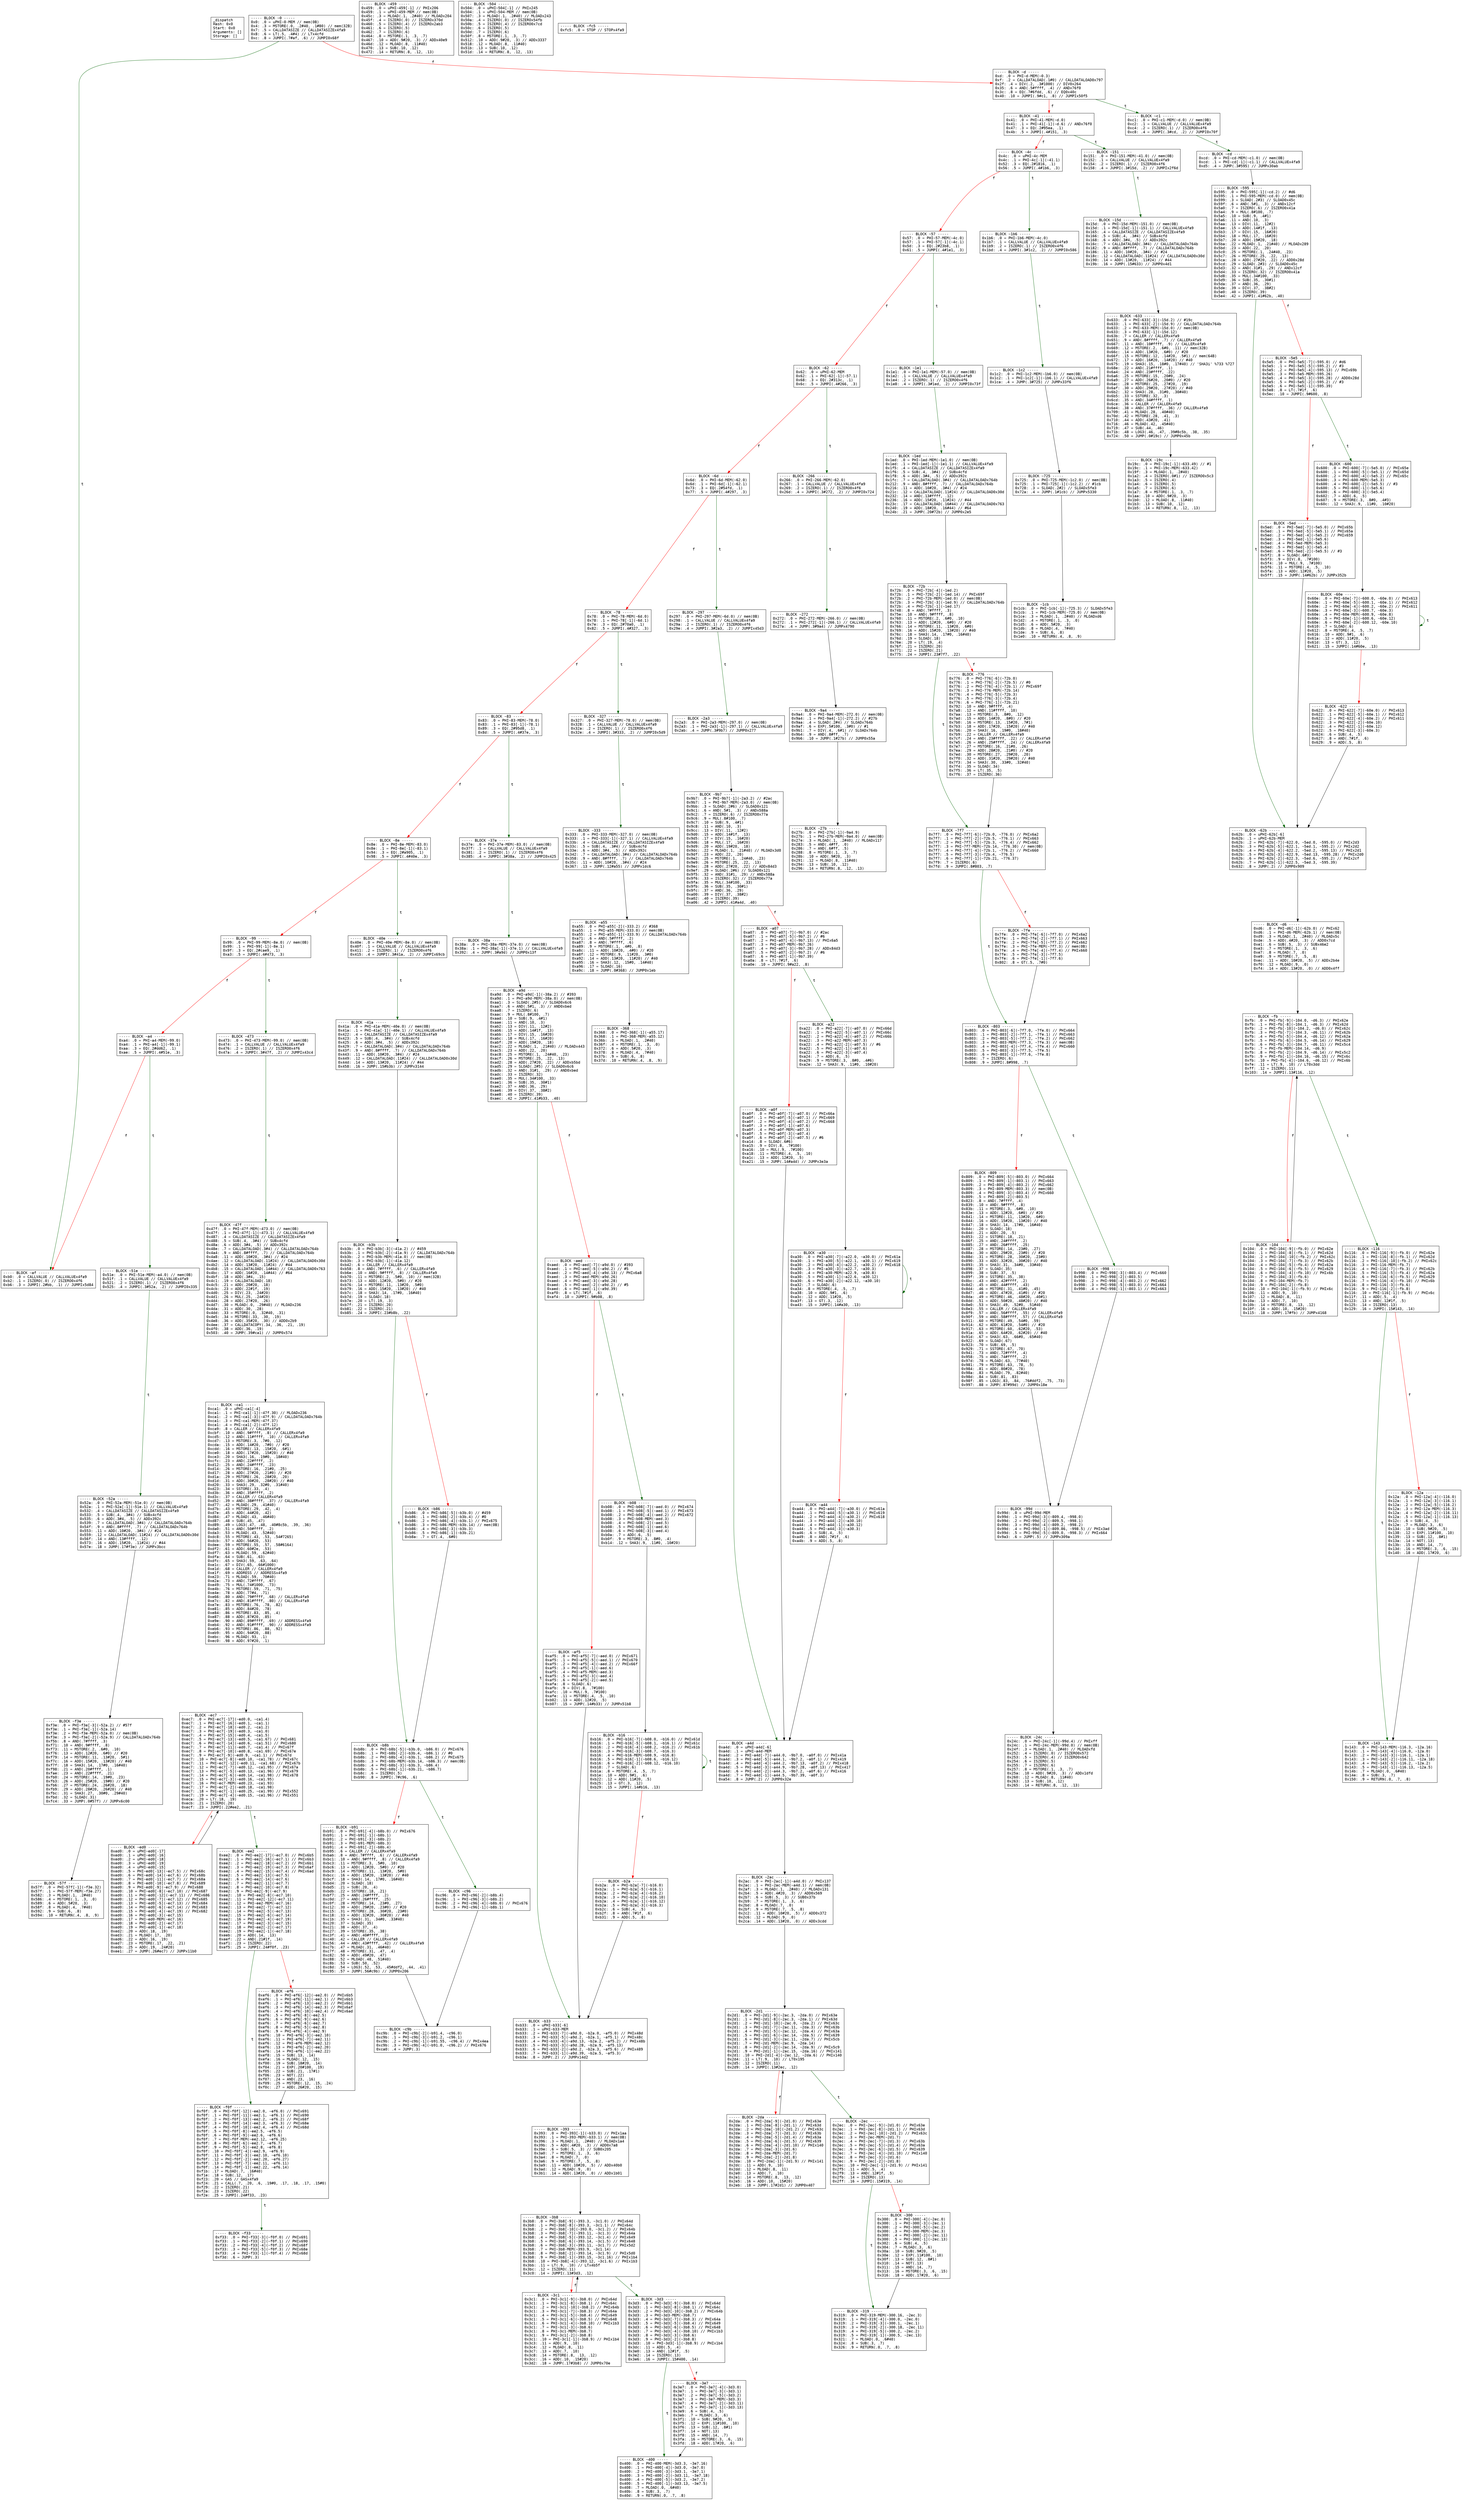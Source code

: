 
digraph G {
graph [fontname = "consolas"];
node  [fontname = "consolas"];
edge  [fontname = "consolas"];
ff [label="{_dispatch\lHash: 0x0\lStart: 0x0\lArguments: []\lStorage: []\l}", shape="record"];
block_0 [label="----- BLOCK ~0 -----\l0x0: .0 = uPHI~0-MEM // mem(0B)\l0x4: .3 = MSTORE(.0, .2#40, .1#80) // mem(32B)\l0x7: .5 = CALLDATASIZE // CALLDATASIZEx4fa9\l0x8: .6 = LT(.5, .4#4) // LTx4cfd\l0xc: .8 = JUMPI(.7#af, .6) // JUMPI0x68f\l", shape="record"];
block_d [label="----- BLOCK ~d -----\l0xd: .0 = PHI~d-MEM(~0.3)\l0xf: .2 = CALLDATALOAD(.1#0) // CALLDATALOAD0x797\l0x2f: .4 = DIV(.2, .3#1000) // DIV0x264\l0x35: .6 = AND(.5#ffff, .4) // ANDx76f0\l0x3c: .8 = EQ(.7#6fdd, .6) // EQ0x40c\l0x40: .10 = JUMPI(.9#c1, .8) // JUMPIx50f5\l", shape="record"];
block_41 [label="----- BLOCK ~41 -----\l0x41: .0 = PHI~41-MEM(~d.0)\l0x41: .1 = PHI~41[-1](~d.6) // ANDx76f0\l0x47: .3 = EQ(.2#95ea, .1)\l0x4b: .5 = JUMPI(.4#151, .3)\l", shape="record"];
block_4c [label="----- BLOCK ~4c -----\l0x4c: .0 = uPHI~4c-MEM\l0x4c: .1 = PHI~4c[-1](~41.1)\l0x52: .3 = EQ(.2#1816, .1)\l0x56: .5 = JUMPI(.4#1b6, .3)\l", shape="record"];
block_57 [label="----- BLOCK ~57 -----\l0x57: .0 = PHI~57-MEM(~4c.0)\l0x57: .1 = PHI~57[-1](~4c.1)\l0x5d: .3 = EQ(.2#23b8, .1)\l0x61: .5 = JUMPI(.4#1e1, .3)\l", shape="record"];
block_62 [label="----- BLOCK ~62 -----\l0x62: .0 = uPHI~62-MEM\l0x62: .1 = PHI~62[-1](~57.1)\l0x68: .3 = EQ(.2#313c, .1)\l0x6c: .5 = JUMPI(.4#266, .3)\l", shape="record"];
block_6d [label="----- BLOCK ~6d -----\l0x6d: .0 = PHI~6d-MEM(~62.0)\l0x6d: .1 = PHI~6d[-1](~62.1)\l0x73: .3 = EQ(.2#54fd, .1)\l0x77: .5 = JUMPI(.4#297, .3)\l", shape="record"];
block_78 [label="----- BLOCK ~78 -----\l0x78: .0 = PHI~78-MEM(~6d.0)\l0x78: .1 = PHI~78[-1](~6d.1)\l0x7e: .3 = EQ(.2#70a0, .1)\l0x82: .5 = JUMPI(.4#327, .3)\l", shape="record"];
block_83 [label="----- BLOCK ~83 -----\l0x83: .0 = PHI~83-MEM(~78.0)\l0x83: .1 = PHI~83[-1](~78.1)\l0x89: .3 = EQ(.2#95d8, .1)\l0x8d: .5 = JUMPI(.4#37e, .3)\l", shape="record"];
block_8e [label="----- BLOCK ~8e -----\l0x8e: .0 = PHI~8e-MEM(~83.0)\l0x8e: .1 = PHI~8e[-1](~83.1)\l0x94: .3 = EQ(.2#a905, .1)\l0x98: .5 = JUMPI(.4#40e, .3)\l", shape="record"];
block_99 [label="----- BLOCK ~99 -----\l0x99: .0 = PHI~99-MEM(~8e.0) // mem(0B)\l0x99: .1 = PHI~99[-1](~8e.1)\l0x9f: .3 = EQ(.2#cae9, .1)\l0xa3: .5 = JUMPI(.4#473, .3)\l", shape="record"];
block_a4 [label="----- BLOCK ~a4 -----\l0xa4: .0 = PHI~a4-MEM(~99.0)\l0xa4: .1 = PHI~a4[-1](~99.1)\l0xaa: .3 = EQ(.2#dd62, .1)\l0xae: .5 = JUMPI(.4#51e, .3)\l", shape="record"];
block_af [label="----- BLOCK ~af -----\l0xb0: .0 = CALLVALUE // CALLVALUEx4fa9\l0xb2: .1 = ISZERO(.0) // ISZERO0x4f6\l0xb6: .3 = JUMPI(.2#bb, .1) // JUMPIx5d84\l", shape="record"];
block_c1 [label="----- BLOCK ~c1 -----\l0xc1: .0 = PHI~c1-MEM(~d.0) // mem(0B)\l0xc2: .1 = CALLVALUE // CALLVALUEx4fa9\l0xc4: .2 = ISZERO(.1) // ISZERO0x4f6\l0xc8: .4 = JUMPI(.3#cd, .2) // JUMPI0x70f\l", shape="record"];
block_cd [label="----- BLOCK ~cd -----\l0xcd: .0 = PHI~cd-MEM(~c1.0) // mem(0B)\l0xcd: .1 = PHI~cd[-1](~c1.1) // CALLVALUEx4fa9\l0xd5: .4 = JUMP(.3#595) // JUMPx30ab\l", shape="record"];
block_d6 [label="----- BLOCK ~d6 -----\l0xd6: .0 = PHI~d6[-1](~62b.0) // PHIx62\l0xd6: .1 = PHI~d6-MEM(~62b.1) // mem(0B)\l0xd9: .3 = MLOAD(.1, .2#40) // MLOADx5c\l0xde: .5 = ADD(.4#20, .3) // ADD0x7cd\l0xe1: .6 = SUB(.5, .3) // SUBx46e2\l0xe3: .7 = MSTORE(.1, .3, .6)\l0xe7: .8 = MLOAD(.7, .0)\l0xe9: .9 = MSTORE(.7, .5, .8)\l0xec: .11 = ADD(.10#20, .5) // ADDx2b4e\l0xf0: .12 = MLOAD(.9, .0)\l0xf4: .14 = ADD(.13#20, .0) // ADD0x4ff\l", shape="record"];
block_fb [label="----- BLOCK ~fb -----\l0xfb: .0 = PHI~fb[-9](~104.0, ~d6.3) // PHIx62e\l0xfb: .1 = PHI~fb[-8](~104.1, ~d6.3) // PHIx62d\l0xfb: .2 = PHI~fb[-10](~104.2, ~d6.0) // PHIx62c\l0xfb: .3 = PHI~fb[-7](~104.3, ~d6.11) // PHIx62b\l0xfb: .4 = PHI~fb[-5](~104.4, ~d6.12) // PHIx62a\l0xfb: .5 = PHI~fb[-6](~104.5, ~d6.14) // PHIx629\l0xfb: .6 = PHI~fb[-3](~104.7, ~d6.11) // PHIx5c4\l0xfb: .7 = PHI~fb-MEM(~104.14, ~d6.9)\l0xfb: .8 = PHI~fb[-2](~104.9, ~d6.14) // PHIx5c2\l0xfb: .9 = PHI~fb[-1](~104.16, ~d6.15) // PHIx6c\l0xfb: .10 = PHI~fb[-4](~104.6, ~d6.12) // PHIx6b\l0xfe: .11 = LT(.9, .10) // LT0x3dd\l0xff: .12 = ISZERO(.11)\l0x103: .14 = JUMPI(.13#116, .12)\l", shape="record"];
block_104 [label="----- BLOCK ~104 -----\l0x104: .0 = PHI~104[-9](~fb.0) // PHIx62e\l0x104: .1 = PHI~104[-8](~fb.1) // PHIx62d\l0x104: .2 = PHI~104[-10](~fb.2) // PHIx62c\l0x104: .3 = PHI~104[-7](~fb.3) // PHIx62b\l0x104: .4 = PHI~104[-5](~fb.4) // PHIx62a\l0x104: .5 = PHI~104[-6](~fb.5) // PHIx629\l0x104: .6 = PHI~104[-4](~fb.10) // PHIx6b\l0x104: .7 = PHI~104[-3](~fb.6)\l0x104: .8 = PHI~104-MEM(~fb.7)\l0x104: .9 = PHI~104[-2](~fb.8)\l0x104: .10 = PHI~104[-1](~fb.9) // PHIx6c\l0x106: .11 = ADD(.9, .10)\l0x107: .12 = MLOAD(.8, .11)\l0x10a: .13 = ADD(.7, .10)\l0x10b: .14 = MSTORE(.8, .13, .12)\l0x10f: .16 = ADD(.10, .15#20)\l0x115: .18 = JUMP(.17#fb) // JUMPx4168\l", shape="record"];
block_116 [label="----- BLOCK ~116 -----\l0x116: .0 = PHI~116[-9](~fb.0) // PHIx62e\l0x116: .1 = PHI~116[-8](~fb.1) // PHIx62d\l0x116: .2 = PHI~116[-10](~fb.2) // PHIx62c\l0x116: .3 = PHI~116-MEM(~fb.7)\l0x116: .4 = PHI~116[-7](~fb.3) // PHIx62b\l0x116: .5 = PHI~116[-5](~fb.4) // PHIx62a\l0x116: .6 = PHI~116[-6](~fb.5) // PHIx629\l0x116: .7 = PHI~116[-4](~fb.10) // PHIx6b\l0x116: .8 = PHI~116[-3](~fb.6)\l0x116: .9 = PHI~116[-2](~fb.8)\l0x116: .10 = PHI~116[-1](~fb.9) // PHIx6c\l0x11f: .11 = ADD(.5, .4)\l0x123: .13 = AND(.12#1f, .5)\l0x125: .14 = ISZERO(.13)\l0x129: .16 = JUMPI(.15#143, .14)\l", shape="record"];
block_12a [label="----- BLOCK ~12a -----\l0x12a: .0 = PHI~12a[-4](~116.0)\l0x12a: .1 = PHI~12a[-3](~116.1)\l0x12a: .2 = PHI~12a[-5](~116.2)\l0x12a: .3 = PHI~12a-MEM(~116.3)\l0x12a: .4 = PHI~12a[-2](~116.11)\l0x12a: .5 = PHI~12a[-1](~116.13)\l0x12c: .6 = SUB(.4, .5)\l0x12e: .7 = MLOAD(.3, .6)\l0x134: .10 = SUB(.9#20, .5)\l0x138: .12 = EXP(.11#100, .10)\l0x139: .13 = SUB(.12, .8#1)\l0x13a: .14 = NOT(.13)\l0x13b: .15 = AND(.14, .7)\l0x13d: .16 = MSTORE(.3, .6, .15)\l0x140: .18 = ADD(.17#20, .6)\l", shape="record"];
block_143 [label="----- BLOCK ~143 -----\l0x143: .0 = PHI~143-MEM(~116.3, ~12a.16)\l0x143: .1 = PHI~143[-4](~116.0, ~12a.0)\l0x143: .2 = PHI~143[-3](~116.1, ~12a.1)\l0x143: .3 = PHI~143[-2](~116.11, ~12a.18)\l0x143: .4 = PHI~143[-5](~116.2, ~12a.2)\l0x143: .5 = PHI~143[-1](~116.13, ~12a.5)\l0x14b: .7 = MLOAD(.0, .6#40)\l0x14e: .8 = SUB(.3, .7)\l0x150: .9 = RETURN(.0, .7, .8)\l", shape="record"];
block_151 [label="----- BLOCK ~151 -----\l0x151: .0 = PHI~151-MEM(~41.0) // mem(0B)\l0x152: .1 = CALLVALUE // CALLVALUEx4fa9\l0x154: .2 = ISZERO(.1) // ISZERO0x4f6\l0x158: .4 = JUMPI(.3#15d, .2) // JUMPIx2f6d\l", shape="record"];
block_15d [label="----- BLOCK ~15d -----\l0x15d: .0 = PHI~15d-MEM(~151.0) // mem(0B)\l0x15d: .1 = PHI~15d[-1](~151.1) // CALLVALUEx4fa9\l0x165: .4 = CALLDATASIZE // CALLDATASIZEx4fa9\l0x166: .5 = SUB(.4, .3#4) // SUBx4cfd\l0x168: .6 = ADD(.3#4, .5) // ADDx392c\l0x16c: .7 = CALLDATALOAD(.3#4) // CALLDATALOADx764b\l0x182: .9 = AND(.8#ffff, .7) // CALLDATALOADx764b\l0x186: .11 = ADD(.10#20, .3#4) // #24\l0x18c: .12 = CALLDATALOAD(.11#24) // CALLDATALOAD0x30d\l0x190: .14 = ADD(.13#20, .11#24) // #44\l0x19b: .16 = JUMP(.15#633) // JUMP0x4d1\l", shape="record"];
block_19c [label="----- BLOCK ~19c -----\l0x19c: .0 = PHI~19c[-1](~633.49) // #1\l0x19c: .1 = PHI~19c-MEM(~633.42)\l0x19f: .3 = MLOAD(.1, .2#40)\l0x1a2: .4 = ISZERO(.0#1) // ISZERO0x5c3\l0x1a3: .5 = ISZERO(.4)\l0x1a4: .6 = ISZERO(.5)\l0x1a5: .7 = ISZERO(.6)\l0x1a7: .8 = MSTORE(.1, .3, .7)\l0x1aa: .10 = ADD(.9#20, .3)\l0x1b0: .12 = MLOAD(.8, .11#40)\l0x1b3: .13 = SUB(.10, .12)\l0x1b5: .14 = RETURN(.8, .12, .13)\l", shape="record"];
block_1b6 [label="----- BLOCK ~1b6 -----\l0x1b6: .0 = PHI~1b6-MEM(~4c.0)\l0x1b7: .1 = CALLVALUE // CALLVALUEx4fa9\l0x1b9: .2 = ISZERO(.1) // ISZERO0x4f6\l0x1bd: .4 = JUMPI(.3#1c2, .2) // JUMPI0x586\l", shape="record"];
block_1c2 [label="----- BLOCK ~1c2 -----\l0x1c2: .0 = PHI~1c2-MEM(~1b6.0) // mem(0B)\l0x1c2: .1 = PHI~1c2[-1](~1b6.1) // CALLVALUEx4fa9\l0x1ca: .4 = JUMP(.3#725) // JUMPx33f6\l", shape="record"];
block_1cb [label="----- BLOCK ~1cb -----\l0x1cb: .0 = PHI~1cb[-1](~725.3) // SLOADx5fe3\l0x1cb: .1 = PHI~1cb-MEM(~725.0) // mem(0B)\l0x1ce: .3 = MLOAD(.1, .2#40) // MLOADxd6\l0x1d2: .4 = MSTORE(.1, .3, .0)\l0x1d5: .6 = ADD(.5#20, .3)\l0x1db: .8 = MLOAD(.4, .7#40)\l0x1de: .9 = SUB(.6, .8)\l0x1e0: .10 = RETURN(.4, .8, .9)\l", shape="record"];
block_1e1 [label="----- BLOCK ~1e1 -----\l0x1e1: .0 = PHI~1e1-MEM(~57.0) // mem(0B)\l0x1e2: .1 = CALLVALUE // CALLVALUEx4fa9\l0x1e4: .2 = ISZERO(.1) // ISZERO0x4f6\l0x1e8: .4 = JUMPI(.3#1ed, .2) // JUMPI0x73f\l", shape="record"];
block_1ed [label="----- BLOCK ~1ed -----\l0x1ed: .0 = PHI~1ed-MEM(~1e1.0) // mem(0B)\l0x1ed: .1 = PHI~1ed[-1](~1e1.1) // CALLVALUEx4fa9\l0x1f5: .4 = CALLDATASIZE // CALLDATASIZEx4fa9\l0x1f6: .5 = SUB(.4, .3#4) // SUBx4cfd\l0x1f8: .6 = ADD(.3#4, .5) // ADDx392c\l0x1fc: .7 = CALLDATALOAD(.3#4) // CALLDATALOADx764b\l0x212: .9 = AND(.8#ffff, .7) // CALLDATALOADx764b\l0x216: .11 = ADD(.10#20, .3#4) // #24\l0x21c: .12 = CALLDATALOAD(.11#24) // CALLDATALOAD0x30d\l0x232: .14 = AND(.13#ffff, .12)\l0x236: .16 = ADD(.15#20, .11#24) // #44\l0x23c: .17 = CALLDATALOAD(.16#44) // CALLDATALOAD0x763\l0x240: .19 = ADD(.18#20, .16#44) // #64\l0x24b: .21 = JUMP(.20#72b) // JUMP0x2e5\l", shape="record"];
block_24c [label="----- BLOCK ~24c -----\l0x24c: .0 = PHI~24c[-1](~99d.4) // PHIxff\l0x24c: .1 = PHI~24c-MEM(~99d.0) // mem(0B)\l0x24f: .3 = MLOAD(.1, .2#40) // MLOADxfd\l0x252: .4 = ISZERO(.0) // ISZERO0x572\l0x253: .5 = ISZERO(.4) // ISZERO0x642\l0x254: .6 = ISZERO(.5)\l0x255: .7 = ISZERO(.6)\l0x257: .8 = MSTORE(.1, .3, .7)\l0x25a: .10 = ADD(.9#20, .3) // ADDx1dfd\l0x260: .12 = MLOAD(.8, .11#40)\l0x263: .13 = SUB(.10, .12)\l0x265: .14 = RETURN(.8, .12, .13)\l", shape="record"];
block_266 [label="----- BLOCK ~266 -----\l0x266: .0 = PHI~266-MEM(~62.0)\l0x267: .1 = CALLVALUE // CALLVALUEx4fa9\l0x269: .2 = ISZERO(.1) // ISZERO0x4f6\l0x26d: .4 = JUMPI(.3#272, .2) // JUMPI0x724\l", shape="record"];
block_272 [label="----- BLOCK ~272 -----\l0x272: .0 = PHI~272-MEM(~266.0) // mem(0B)\l0x272: .1 = PHI~272[-1](~266.1) // CALLVALUEx4fa9\l0x27a: .4 = JUMP(.3#9a4) // JUMPx4790\l", shape="record"];
block_27b [label="----- BLOCK ~27b -----\l0x27b: .0 = PHI~27b[-1](~9a4.9)\l0x27b: .1 = PHI~27b-MEM(~9a4.0) // mem(0B)\l0x27e: .3 = MLOAD(.1, .2#40) // MLOADx117\l0x283: .5 = AND(.4#ff, .0)\l0x286: .7 = AND(.6#ff, .5)\l0x288: .8 = MSTORE(.1, .3, .7)\l0x28b: .10 = ADD(.9#20, .3)\l0x291: .12 = MLOAD(.8, .11#40)\l0x294: .13 = SUB(.10, .12)\l0x296: .14 = RETURN(.8, .12, .13)\l", shape="record"];
block_297 [label="----- BLOCK ~297 -----\l0x297: .0 = PHI~297-MEM(~6d.0) // mem(0B)\l0x298: .1 = CALLVALUE // CALLVALUEx4fa9\l0x29a: .2 = ISZERO(.1) // ISZERO0x4f6\l0x29e: .4 = JUMPI(.3#2a3, .2) // JUMPIx45d3\l", shape="record"];
block_2a3 [label="----- BLOCK ~2a3 -----\l0x2a3: .0 = PHI~2a3-MEM(~297.0) // mem(0B)\l0x2a3: .1 = PHI~2a3[-1](~297.1) // CALLVALUEx4fa9\l0x2ab: .4 = JUMP(.3#9b7) // JUMP0x277\l", shape="record"];
block_2ac [label="----- BLOCK ~2ac -----\l0x2ac: .0 = PHI~2ac[-1](~a4d.0) // PHIx137\l0x2ac: .1 = PHI~2ac-MEM(~a4d.1) // mem(0B)\l0x2af: .3 = MLOAD(.1, .2#40) // MLOADx131\l0x2b4: .5 = ADD(.4#20, .3) // ADD0x569\l0x2b7: .6 = SUB(.5, .3) // SUB0x37b\l0x2b9: .7 = MSTORE(.1, .3, .6)\l0x2bd: .8 = MLOAD(.7, .0)\l0x2bf: .9 = MSTORE(.7, .5, .8)\l0x2c2: .11 = ADD(.10#20, .5) // ADD0x372\l0x2c6: .12 = MLOAD(.9, .0)\l0x2ca: .14 = ADD(.13#20, .0) // ADDx3cdd\l", shape="record"];
block_2d1 [label="----- BLOCK ~2d1 -----\l0x2d1: .0 = PHI~2d1[-9](~2ac.3, ~2da.0) // PHIx63e\l0x2d1: .1 = PHI~2d1[-8](~2ac.3, ~2da.1) // PHIx63d\l0x2d1: .2 = PHI~2d1[-10](~2ac.0, ~2da.2) // PHIx63c\l0x2d1: .3 = PHI~2d1[-7](~2ac.11, ~2da.3) // PHIx63b\l0x2d1: .4 = PHI~2d1[-5](~2ac.12, ~2da.4) // PHIx63a\l0x2d1: .5 = PHI~2d1[-6](~2ac.14, ~2da.5) // PHIx639\l0x2d1: .6 = PHI~2d1[-3](~2ac.11, ~2da.7) // PHIx5cb\l0x2d1: .7 = PHI~2d1-MEM(~2ac.9, ~2da.14)\l0x2d1: .8 = PHI~2d1[-2](~2ac.14, ~2da.9) // PHIx5c9\l0x2d1: .9 = PHI~2d1[-1](~2ac.15, ~2da.16) // PHIx141\l0x2d1: .10 = PHI~2d1[-4](~2ac.12, ~2da.6) // PHIx140\l0x2d4: .11 = LT(.9, .10) // LT0x195\l0x2d5: .12 = ISZERO(.11)\l0x2d9: .14 = JUMPI(.13#2ec, .12)\l", shape="record"];
block_2da [label="----- BLOCK ~2da -----\l0x2da: .0 = PHI~2da[-9](~2d1.0) // PHIx63e\l0x2da: .1 = PHI~2da[-8](~2d1.1) // PHIx63d\l0x2da: .2 = PHI~2da[-10](~2d1.2) // PHIx63c\l0x2da: .3 = PHI~2da[-7](~2d1.3) // PHIx63b\l0x2da: .4 = PHI~2da[-5](~2d1.4) // PHIx63a\l0x2da: .5 = PHI~2da[-6](~2d1.5) // PHIx639\l0x2da: .6 = PHI~2da[-4](~2d1.10) // PHIx140\l0x2da: .7 = PHI~2da[-3](~2d1.6)\l0x2da: .8 = PHI~2da-MEM(~2d1.7)\l0x2da: .9 = PHI~2da[-2](~2d1.8)\l0x2da: .10 = PHI~2da[-1](~2d1.9) // PHIx141\l0x2dc: .11 = ADD(.9, .10)\l0x2dd: .12 = MLOAD(.8, .11)\l0x2e0: .13 = ADD(.7, .10)\l0x2e1: .14 = MSTORE(.8, .13, .12)\l0x2e5: .16 = ADD(.10, .15#20)\l0x2eb: .18 = JUMP(.17#2d1) // JUMP0x407\l", shape="record"];
block_2ec [label="----- BLOCK ~2ec -----\l0x2ec: .0 = PHI~2ec[-9](~2d1.0) // PHIx63e\l0x2ec: .1 = PHI~2ec[-8](~2d1.1) // PHIx63d\l0x2ec: .2 = PHI~2ec[-10](~2d1.2) // PHIx63c\l0x2ec: .3 = PHI~2ec-MEM(~2d1.7)\l0x2ec: .4 = PHI~2ec[-7](~2d1.3) // PHIx63b\l0x2ec: .5 = PHI~2ec[-5](~2d1.4) // PHIx63a\l0x2ec: .6 = PHI~2ec[-6](~2d1.5) // PHIx639\l0x2ec: .7 = PHI~2ec[-4](~2d1.10) // PHIx140\l0x2ec: .8 = PHI~2ec[-3](~2d1.6)\l0x2ec: .9 = PHI~2ec[-2](~2d1.8)\l0x2ec: .10 = PHI~2ec[-1](~2d1.9) // PHIx141\l0x2f5: .11 = ADD(.5, .4)\l0x2f9: .13 = AND(.12#1f, .5)\l0x2fb: .14 = ISZERO(.13)\l0x2ff: .16 = JUMPI(.15#319, .14)\l", shape="record"];
block_300 [label="----- BLOCK ~300 -----\l0x300: .0 = PHI~300[-4](~2ec.0)\l0x300: .1 = PHI~300[-3](~2ec.1)\l0x300: .2 = PHI~300[-5](~2ec.2)\l0x300: .3 = PHI~300-MEM(~2ec.3)\l0x300: .4 = PHI~300[-2](~2ec.11)\l0x300: .5 = PHI~300[-1](~2ec.13)\l0x302: .6 = SUB(.4, .5)\l0x304: .7 = MLOAD(.3, .6)\l0x30a: .10 = SUB(.9#20, .5)\l0x30e: .12 = EXP(.11#100, .10)\l0x30f: .13 = SUB(.12, .8#1)\l0x310: .14 = NOT(.13)\l0x311: .15 = AND(.14, .7)\l0x313: .16 = MSTORE(.3, .6, .15)\l0x316: .18 = ADD(.17#20, .6)\l", shape="record"];
block_319 [label="----- BLOCK ~319 -----\l0x319: .0 = PHI~319-MEM(~300.16, ~2ec.3)\l0x319: .1 = PHI~319[-4](~300.0, ~2ec.0)\l0x319: .2 = PHI~319[-3](~300.1, ~2ec.1)\l0x319: .3 = PHI~319[-2](~300.18, ~2ec.11)\l0x319: .4 = PHI~319[-5](~300.2, ~2ec.2)\l0x319: .5 = PHI~319[-1](~300.5, ~2ec.13)\l0x321: .7 = MLOAD(.0, .6#40)\l0x324: .8 = SUB(.3, .7)\l0x326: .9 = RETURN(.0, .7, .8)\l", shape="record"];
block_327 [label="----- BLOCK ~327 -----\l0x327: .0 = PHI~327-MEM(~78.0) // mem(0B)\l0x328: .1 = CALLVALUE // CALLVALUEx4fa9\l0x32a: .2 = ISZERO(.1) // ISZERO0x4f6\l0x32e: .4 = JUMPI(.3#333, .2) // JUMPI0x5d9\l", shape="record"];
block_333 [label="----- BLOCK ~333 -----\l0x333: .0 = PHI~333-MEM(~327.0) // mem(0B)\l0x333: .1 = PHI~333[-1](~327.1) // CALLVALUEx4fa9\l0x33b: .4 = CALLDATASIZE // CALLDATASIZEx4fa9\l0x33c: .5 = SUB(.4, .3#4) // SUBx4cfd\l0x33e: .6 = ADD(.3#4, .5) // ADDx392c\l0x342: .7 = CALLDATALOAD(.3#4) // CALLDATALOADx764b\l0x358: .9 = AND(.8#ffff, .7) // CALLDATALOADx764b\l0x35c: .11 = ADD(.10#20, .3#4) // #24\l0x367: .13 = JUMP(.12#a55) // JUMPx1dc6\l", shape="record"];
block_368 [label="----- BLOCK ~368 -----\l0x368: .0 = PHI~368[-1](~a55.17)\l0x368: .1 = PHI~368-MEM(~a55.12)\l0x36b: .3 = MLOAD(.1, .2#40)\l0x36f: .4 = MSTORE(.1, .3, .0)\l0x372: .6 = ADD(.5#20, .3)\l0x378: .8 = MLOAD(.4, .7#40)\l0x37b: .9 = SUB(.6, .8)\l0x37d: .10 = RETURN(.4, .8, .9)\l", shape="record"];
block_37e [label="----- BLOCK ~37e -----\l0x37e: .0 = PHI~37e-MEM(~83.0) // mem(0B)\l0x37f: .1 = CALLVALUE // CALLVALUEx4fa9\l0x381: .2 = ISZERO(.1) // ISZERO0x4f6\l0x385: .4 = JUMPI(.3#38a, .2) // JUMPI0x425\l", shape="record"];
block_38a [label="----- BLOCK ~38a -----\l0x38a: .0 = PHI~38a-MEM(~37e.0) // mem(0B)\l0x38a: .1 = PHI~38a[-1](~37e.1) // CALLVALUEx4fa9\l0x392: .4 = JUMP(.3#a9d) // JUMP0x13f\l", shape="record"];
block_393 [label="----- BLOCK ~393 -----\l0x393: .0 = PHI~393[-1](~b33.0) // PHIx1aa\l0x393: .1 = PHI~393-MEM(~b33.1) // mem(0B)\l0x396: .3 = MLOAD(.1, .2#40) // MLOADx1a4\l0x39b: .5 = ADD(.4#20, .3) // ADD0x7a8\l0x39e: .6 = SUB(.5, .3) // SUB0x205\l0x3a0: .7 = MSTORE(.1, .3, .6)\l0x3a4: .8 = MLOAD(.7, .0)\l0x3a6: .9 = MSTORE(.7, .5, .8)\l0x3a9: .11 = ADD(.10#20, .5) // ADDx40b0\l0x3ad: .12 = MLOAD(.9, .0)\l0x3b1: .14 = ADD(.13#20, .0) // ADDx1b01\l", shape="record"];
block_3b8 [label="----- BLOCK ~3b8 -----\l0x3b8: .0 = PHI~3b8[-9](~393.3, ~3c1.0) // PHIx64d\l0x3b8: .1 = PHI~3b8[-8](~393.3, ~3c1.1) // PHIx64c\l0x3b8: .2 = PHI~3b8[-10](~393.0, ~3c1.2) // PHIx64b\l0x3b8: .3 = PHI~3b8[-7](~393.11, ~3c1.3) // PHIx64a\l0x3b8: .4 = PHI~3b8[-5](~393.12, ~3c1.4) // PHIx649\l0x3b8: .5 = PHI~3b8[-6](~393.14, ~3c1.5) // PHIx648\l0x3b8: .6 = PHI~3b8[-3](~393.11, ~3c1.7) // PHIx5d2\l0x3b8: .7 = PHI~3b8-MEM(~393.9, ~3c1.14)\l0x3b8: .8 = PHI~3b8[-2](~393.14, ~3c1.9) // PHIx5d0\l0x3b8: .9 = PHI~3b8[-1](~393.15, ~3c1.16) // PHIx1b4\l0x3b8: .10 = PHI~3b8[-4](~393.12, ~3c1.6) // PHIx1b3\l0x3bb: .11 = LT(.9, .10) // LTx4b5f\l0x3bc: .12 = ISZERO(.11)\l0x3c0: .14 = JUMPI(.13#3d3, .12)\l", shape="record"];
block_3c1 [label="----- BLOCK ~3c1 -----\l0x3c1: .0 = PHI~3c1[-9](~3b8.0) // PHIx64d\l0x3c1: .1 = PHI~3c1[-8](~3b8.1) // PHIx64c\l0x3c1: .2 = PHI~3c1[-10](~3b8.2) // PHIx64b\l0x3c1: .3 = PHI~3c1[-7](~3b8.3) // PHIx64a\l0x3c1: .4 = PHI~3c1[-5](~3b8.4) // PHIx649\l0x3c1: .5 = PHI~3c1[-6](~3b8.5) // PHIx648\l0x3c1: .6 = PHI~3c1[-4](~3b8.10) // PHIx1b3\l0x3c1: .7 = PHI~3c1[-3](~3b8.6)\l0x3c1: .8 = PHI~3c1-MEM(~3b8.7)\l0x3c1: .9 = PHI~3c1[-2](~3b8.8)\l0x3c1: .10 = PHI~3c1[-1](~3b8.9) // PHIx1b4\l0x3c3: .11 = ADD(.9, .10)\l0x3c4: .12 = MLOAD(.8, .11)\l0x3c7: .13 = ADD(.7, .10)\l0x3c8: .14 = MSTORE(.8, .13, .12)\l0x3cc: .16 = ADD(.10, .15#20)\l0x3d2: .18 = JUMP(.17#3b8) // JUMP0x70e\l", shape="record"];
block_3d3 [label="----- BLOCK ~3d3 -----\l0x3d3: .0 = PHI~3d3[-9](~3b8.0) // PHIx64d\l0x3d3: .1 = PHI~3d3[-8](~3b8.1) // PHIx64c\l0x3d3: .2 = PHI~3d3[-10](~3b8.2) // PHIx64b\l0x3d3: .3 = PHI~3d3-MEM(~3b8.7)\l0x3d3: .4 = PHI~3d3[-7](~3b8.3) // PHIx64a\l0x3d3: .5 = PHI~3d3[-5](~3b8.4) // PHIx649\l0x3d3: .6 = PHI~3d3[-6](~3b8.5) // PHIx648\l0x3d3: .7 = PHI~3d3[-4](~3b8.10) // PHIx1b3\l0x3d3: .8 = PHI~3d3[-3](~3b8.6)\l0x3d3: .9 = PHI~3d3[-2](~3b8.8)\l0x3d3: .10 = PHI~3d3[-1](~3b8.9) // PHIx1b4\l0x3dc: .11 = ADD(.5, .4)\l0x3e0: .13 = AND(.12#1f, .5)\l0x3e2: .14 = ISZERO(.13)\l0x3e6: .16 = JUMPI(.15#400, .14)\l", shape="record"];
block_3e7 [label="----- BLOCK ~3e7 -----\l0x3e7: .0 = PHI~3e7[-4](~3d3.0)\l0x3e7: .1 = PHI~3e7[-3](~3d3.1)\l0x3e7: .2 = PHI~3e7[-5](~3d3.2)\l0x3e7: .3 = PHI~3e7-MEM(~3d3.3)\l0x3e7: .4 = PHI~3e7[-2](~3d3.11)\l0x3e7: .5 = PHI~3e7[-1](~3d3.13)\l0x3e9: .6 = SUB(.4, .5)\l0x3eb: .7 = MLOAD(.3, .6)\l0x3f1: .10 = SUB(.9#20, .5)\l0x3f5: .12 = EXP(.11#100, .10)\l0x3f6: .13 = SUB(.12, .8#1)\l0x3f7: .14 = NOT(.13)\l0x3f8: .15 = AND(.14, .7)\l0x3fa: .16 = MSTORE(.3, .6, .15)\l0x3fd: .18 = ADD(.17#20, .6)\l", shape="record"];
block_400 [label="----- BLOCK ~400 -----\l0x400: .0 = PHI~400-MEM(~3d3.3, ~3e7.16)\l0x400: .1 = PHI~400[-4](~3d3.0, ~3e7.0)\l0x400: .2 = PHI~400[-3](~3d3.1, ~3e7.1)\l0x400: .3 = PHI~400[-2](~3d3.11, ~3e7.18)\l0x400: .4 = PHI~400[-5](~3d3.2, ~3e7.2)\l0x400: .5 = PHI~400[-1](~3d3.13, ~3e7.5)\l0x408: .7 = MLOAD(.0, .6#40)\l0x40b: .8 = SUB(.3, .7)\l0x40d: .9 = RETURN(.0, .7, .8)\l", shape="record"];
block_40e [label="----- BLOCK ~40e -----\l0x40e: .0 = PHI~40e-MEM(~8e.0) // mem(0B)\l0x40f: .1 = CALLVALUE // CALLVALUEx4fa9\l0x411: .2 = ISZERO(.1) // ISZERO0x4f6\l0x415: .4 = JUMPI(.3#41a, .2) // JUMPIx69cb\l", shape="record"];
block_41a [label="----- BLOCK ~41a -----\l0x41a: .0 = PHI~41a-MEM(~40e.0) // mem(0B)\l0x41a: .1 = PHI~41a[-1](~40e.1) // CALLVALUEx4fa9\l0x422: .4 = CALLDATASIZE // CALLDATASIZEx4fa9\l0x423: .5 = SUB(.4, .3#4) // SUBx4cfd\l0x425: .6 = ADD(.3#4, .5) // ADDx392c\l0x429: .7 = CALLDATALOAD(.3#4) // CALLDATALOADx764b\l0x43f: .9 = AND(.8#ffff, .7) // CALLDATALOADx764b\l0x443: .11 = ADD(.10#20, .3#4) // #24\l0x449: .12 = CALLDATALOAD(.11#24) // CALLDATALOAD0x30d\l0x44d: .14 = ADD(.13#20, .11#24) // #44\l0x458: .16 = JUMP(.15#b3b) // JUMPx3144\l", shape="record"];
block_459 [label="----- BLOCK ~459 -----\l0x459: .0 = uPHI~459[-1] // PHIx206\l0x459: .1 = uPHI~459-MEM // mem(0B)\l0x45c: .3 = MLOAD(.1, .2#40) // MLOADx204\l0x45f: .4 = ISZERO(.0) // ISZEROx370d\l0x460: .5 = ISZERO(.4) // ISZEROx2ab3\l0x461: .6 = ISZERO(.5)\l0x462: .7 = ISZERO(.6)\l0x464: .8 = MSTORE(.1, .3, .7)\l0x467: .10 = ADD(.9#20, .3) // ADDx40e9\l0x46d: .12 = MLOAD(.8, .11#40)\l0x470: .13 = SUB(.10, .12)\l0x472: .14 = RETURN(.8, .12, .13)\l", shape="record"];
block_473 [label="----- BLOCK ~473 -----\l0x473: .0 = PHI~473-MEM(~99.0) // mem(0B)\l0x474: .1 = CALLVALUE // CALLVALUEx4fa9\l0x476: .2 = ISZERO(.1) // ISZERO0x4f6\l0x47a: .4 = JUMPI(.3#47f, .2) // JUMPIx43c4\l", shape="record"];
block_47f [label="----- BLOCK ~47f -----\l0x47f: .0 = PHI~47f-MEM(~473.0) // mem(0B)\l0x47f: .1 = PHI~47f[-1](~473.1) // CALLVALUEx4fa9\l0x487: .4 = CALLDATASIZE // CALLDATASIZEx4fa9\l0x488: .5 = SUB(.4, .3#4) // SUBx4cfd\l0x48a: .6 = ADD(.3#4, .5) // ADDx392c\l0x48e: .7 = CALLDATALOAD(.3#4) // CALLDATALOADx764b\l0x4a4: .9 = AND(.8#ffff, .7) // CALLDATALOADx764b\l0x4a8: .11 = ADD(.10#20, .3#4) // #24\l0x4ae: .12 = CALLDATALOAD(.11#24) // CALLDATALOAD0x30d\l0x4b2: .14 = ADD(.13#20, .11#24) // #44\l0x4b8: .15 = CALLDATALOAD(.14#44) // CALLDATALOAD0x763\l0x4bc: .17 = ADD(.16#20, .14#44) // #64\l0x4bf: .18 = ADD(.3#4, .15)\l0x4c1: .19 = CALLDATALOAD(.18)\l0x4c5: .21 = ADD(.20#20, .18)\l0x4cb: .23 = ADD(.22#1f, .19)\l0x4d0: .25 = DIV(.23, .24#20)\l0x4d1: .26 = MUL(.25, .24#20)\l0x4d4: .28 = ADD(.27#20, .26)\l0x4d7: .30 = MLOAD(.0, .29#40) // MLOADx236\l0x4da: .31 = ADD(.30, .28)\l0x4dd: .33 = MSTORE(.0, .32#40, .31)\l0x4e5: .34 = MSTORE(.33, .30, .19)\l0x4e8: .36 = ADD(.35#20, .30) // ADD0x2b9\l0x4ee: .37 = CALLDATACOPY(.34, .36, .21, .19)\l0x4f0: .38 = ADD(.36, .19)\l0x503: .40 = JUMP(.39#ca1) // JUMP0x574\l", shape="record"];
block_504 [label="----- BLOCK ~504 -----\l0x504: .0 = uPHI~504[-1] // PHIx245\l0x504: .1 = uPHI~504-MEM // mem(0B)\l0x507: .3 = MLOAD(.1, .2#40) // MLOADx243\l0x50a: .4 = ISZERO(.0) // ISZEROx54fb\l0x50b: .5 = ISZERO(.4) // ISZERO0x7cd\l0x50c: .6 = ISZERO(.5)\l0x50d: .7 = ISZERO(.6)\l0x50f: .8 = MSTORE(.1, .3, .7)\l0x512: .10 = ADD(.9#20, .3) // ADDx3337\l0x518: .12 = MLOAD(.8, .11#40)\l0x51b: .13 = SUB(.10, .12)\l0x51d: .14 = RETURN(.8, .12, .13)\l", shape="record"];
block_51e [label="----- BLOCK ~51e -----\l0x51e: .0 = PHI~51e-MEM(~a4.0) // mem(0B)\l0x51f: .1 = CALLVALUE // CALLVALUEx4fa9\l0x521: .2 = ISZERO(.1) // ISZERO0x4f6\l0x525: .4 = JUMPI(.3#52a, .2) // JUMPI0x335\l", shape="record"];
block_52a [label="----- BLOCK ~52a -----\l0x52a: .0 = PHI~52a-MEM(~51e.0) // mem(0B)\l0x52a: .1 = PHI~52a[-1](~51e.1) // CALLVALUEx4fa9\l0x532: .4 = CALLDATASIZE // CALLDATASIZEx4fa9\l0x533: .5 = SUB(.4, .3#4) // SUBx4cfd\l0x535: .6 = ADD(.3#4, .5) // ADDx392c\l0x539: .7 = CALLDATALOAD(.3#4) // CALLDATALOADx764b\l0x54f: .9 = AND(.8#ffff, .7) // CALLDATALOADx764b\l0x553: .11 = ADD(.10#20, .3#4) // #24\l0x559: .12 = CALLDATALOAD(.11#24) // CALLDATALOAD0x30d\l0x56f: .14 = AND(.13#ffff, .12)\l0x573: .16 = ADD(.15#20, .11#24) // #44\l0x57e: .18 = JUMP(.17#f3e) // JUMPx3bcc\l", shape="record"];
block_57f [label="----- BLOCK ~57f -----\l0x57f: .0 = PHI~57f[-1](~f3e.32)\l0x57f: .1 = PHI~57f-MEM(~f3e.27)\l0x582: .3 = MLOAD(.1, .2#40)\l0x586: .4 = MSTORE(.1, .3, .0)\l0x589: .6 = ADD(.5#20, .3)\l0x58f: .8 = MLOAD(.4, .7#40)\l0x592: .9 = SUB(.6, .8)\l0x594: .10 = RETURN(.4, .8, .9)\l", shape="record"];
block_595 [label="----- BLOCK ~595 -----\l0x595: .0 = PHI~595[-1](~cd.2) // #d6\l0x595: .1 = PHI~595-MEM(~cd.0) // mem(0B)\l0x599: .3 = SLOAD(.2#3) // SLOAD0x45c\l0x59f: .6 = AND(.5#1, .3) // ANDx12cf\l0x5a0: .7 = ISZERO(.6) // ISZERO0x41a\l0x5a4: .9 = MUL(.8#100, .7)\l0x5a5: .10 = SUB(.9, .4#1)\l0x5a6: .11 = AND(.10, .3)\l0x5aa: .13 = DIV(.11, .12#2)\l0x5ae: .15 = ADD(.14#1f, .13)\l0x5b3: .17 = DIV(.15, .16#20)\l0x5b4: .18 = MUL(.17, .16#20)\l0x5b7: .20 = ADD(.19#20, .18)\l0x5ba: .22 = MLOAD(.1, .21#40) // MLOADx289\l0x5bd: .23 = ADD(.22, .20)\l0x5c0: .25 = MSTORE(.1, .24#40, .23)\l0x5c7: .26 = MSTORE(.25, .22, .13)\l0x5ca: .28 = ADD(.27#20, .22) // ADD0x28d\l0x5cd: .29 = SLOAD(.2#3) // SLOAD0x45c\l0x5d3: .32 = AND(.31#1, .29) // ANDx12cf\l0x5d4: .33 = ISZERO(.32) // ISZERO0x41a\l0x5d8: .35 = MUL(.34#100, .33)\l0x5d9: .36 = SUB(.35, .30#1)\l0x5da: .37 = AND(.36, .29)\l0x5de: .39 = DIV(.37, .38#2)\l0x5e0: .40 = ISZERO(.39)\l0x5e4: .42 = JUMPI(.41#62b, .40)\l", shape="record"];
block_5e5 [label="----- BLOCK ~5e5 -----\l0x5e5: .0 = PHI~5e5[-7](~595.0) // #d6\l0x5e5: .1 = PHI~5e5[-5](~595.2) // #3\l0x5e5: .2 = PHI~5e5[-4](~595.13) // PHIx69b\l0x5e5: .3 = PHI~5e5-MEM(~595.26)\l0x5e5: .4 = PHI~5e5[-3](~595.28) // ADD0x28d\l0x5e5: .5 = PHI~5e5[-2](~595.2) // #3\l0x5e5: .6 = PHI~5e5[-1](~595.39)\l0x5e8: .8 = LT(.7#1f, .6)\l0x5ec: .10 = JUMPI(.9#600, .8)\l", shape="record"];
block_5ed [label="----- BLOCK ~5ed -----\l0x5ed: .0 = PHI~5ed[-7](~5e5.0) // PHIx65b\l0x5ed: .1 = PHI~5ed[-5](~5e5.1) // PHIx65a\l0x5ed: .2 = PHI~5ed[-4](~5e5.2) // PHIx659\l0x5ed: .3 = PHI~5ed[-1](~5e5.6)\l0x5ed: .4 = PHI~5ed-MEM(~5e5.3)\l0x5ed: .5 = PHI~5ed[-3](~5e5.4)\l0x5ed: .6 = PHI~5ed[-2](~5e5.5) // #3\l0x5f2: .8 = SLOAD(.6#3)\l0x5f3: .9 = DIV(.8, .7#100)\l0x5f4: .10 = MUL(.9, .7#100)\l0x5f6: .11 = MSTORE(.4, .5, .10)\l0x5fa: .13 = ADD(.12#20, .5)\l0x5ff: .15 = JUMP(.14#62b) // JUMPx352b\l", shape="record"];
block_600 [label="----- BLOCK ~600 -----\l0x600: .0 = PHI~600[-7](~5e5.0) // PHIx65e\l0x600: .1 = PHI~600[-5](~5e5.1) // PHIx65d\l0x600: .2 = PHI~600[-4](~5e5.2) // PHIx65c\l0x600: .3 = PHI~600-MEM(~5e5.3)\l0x600: .4 = PHI~600[-2](~5e5.5) // #3\l0x600: .5 = PHI~600[-1](~5e5.6)\l0x600: .6 = PHI~600[-3](~5e5.4)\l0x602: .7 = ADD(.6, .5)\l0x607: .9 = MSTORE(.3, .8#0, .4#3)\l0x60c: .12 = SHA3(.9, .11#0, .10#20)\l", shape="record"];
block_60e [label="----- BLOCK ~60e -----\l0x60e: .0 = PHI~60e[-7](~600.0, ~60e.0) // PHIx613\l0x60e: .1 = PHI~60e[-5](~600.1, ~60e.1) // PHIx612\l0x60e: .2 = PHI~60e[-4](~600.2, ~60e.2) // PHIx611\l0x60e: .3 = PHI~60e[-3](~600.7, ~60e.3)\l0x60e: .4 = PHI~60e-MEM(~600.9, ~60e.8)\l0x60e: .5 = PHI~60e[-1](~600.6, ~60e.12)\l0x60e: .6 = PHI~60e[-2](~600.12, ~60e.10)\l0x610: .7 = SLOAD(.6)\l0x612: .8 = MSTORE(.4, .5, .7)\l0x616: .10 = ADD(.9#1, .6)\l0x61a: .12 = ADD(.11#20, .5)\l0x61d: .13 = GT(.3, .12)\l0x621: .15 = JUMPI(.14#60e, .13)\l", shape="record"];
block_622 [label="----- BLOCK ~622 -----\l0x622: .0 = PHI~622[-7](~60e.0) // PHIx613\l0x622: .1 = PHI~622[-5](~60e.1) // PHIx612\l0x622: .2 = PHI~622[-4](~60e.2) // PHIx611\l0x622: .3 = PHI~622[-2](~60e.10)\l0x622: .4 = PHI~622[-1](~60e.12)\l0x622: .5 = PHI~622[-3](~60e.3)\l0x624: .6 = SUB(.4, .5)\l0x627: .8 = AND(.7#1f, .6)\l0x629: .9 = ADD(.5, .8)\l", shape="record"];
block_62b [label="----- BLOCK ~62b -----\l0x62b: .0 = uPHI~62b[-6]\l0x62b: .1 = uPHI~62b-MEM\l0x62b: .2 = PHI~62b[-7](~622.0, ~5ed.0, ~595.0) // PHIx2d3\l0x62b: .3 = PHI~62b[-5](~622.1, ~5ed.1, ~595.2) // PHIx2d2\l0x62b: .4 = PHI~62b[-4](~622.2, ~5ed.2, ~595.13) // PHIx2d1\l0x62b: .5 = PHI~62b[-3](~622.9, ~5ed.13, ~595.28) // PHIx2d0\l0x62b: .6 = PHI~62b[-2](~622.3, ~5ed.6, ~595.2) // PHIx2cf\l0x62b: .7 = PHI~62b[-1](~622.5, ~5ed.3, ~595.39)\l0x632: .8 = JUMP(.2) // JUMP0x909\l", shape="record"];
block_633 [label="----- BLOCK ~633 -----\l0x633: .0 = PHI~633[-3](~15d.2) // #19c\l0x633: .1 = PHI~633[-2](~15d.9) // CALLDATALOADx764b\l0x633: .2 = PHI~633-MEM(~15d.0) // mem(0B)\l0x633: .3 = PHI~633[-1](~15d.12)\l0x63b: .7 = CALLER // CALLERx4fa9\l0x651: .9 = AND(.8#ffff, .7) // CALLERx4fa9\l0x667: .11 = AND(.10#ffff, .9) // CALLERx4fa9\l0x669: .12 = MSTORE(.2, .6#0, .11) // mem(32B)\l0x66c: .14 = ADD(.13#20, .6#0) // #20\l0x66f: .15 = MSTORE(.12, .14#20, .5#1) // mem(64B)\l0x672: .17 = ADD(.16#20, .14#20) // #40\l0x675: .19 = SHA3(.15, .18#0, .17#40) // 'SHA3i' %733 %727\l0x68e: .22 = AND(.21#ffff, .1)\l0x6a4: .24 = AND(.23#ffff, .22)\l0x6a6: .25 = MSTORE(.15, .20#0, .24)\l0x6a9: .27 = ADD(.26#20, .20#0) // #20\l0x6ac: .28 = MSTORE(.25, .27#20, .19)\l0x6af: .30 = ADD(.29#20, .27#20) // #40\l0x6b2: .32 = SHA3(.28, .31#0, .30#40)\l0x6b5: .33 = SSTORE(.32, .3)\l0x6cd: .35 = AND(.34#ffff, .1)\l0x6ce: .36 = CALLER // CALLERx4fa9\l0x6e4: .38 = AND(.37#ffff, .36) // CALLERx4fa9\l0x709: .41 = MLOAD(.28, .40#40)\l0x70d: .42 = MSTORE(.28, .41, .3)\l0x710: .44 = ADD(.43#20, .41)\l0x716: .46 = MLOAD(.42, .45#40)\l0x719: .47 = SUB(.44, .46)\l0x71b: .48 = LOG3(.46, .47, .39#8c5b, .38, .35)\l0x724: .50 = JUMP(.0#19c) // JUMP0x45b\l", shape="record"];
block_725 [label="----- BLOCK ~725 -----\l0x725: .0 = PHI~725-MEM(~1c2.0) // mem(0B)\l0x725: .1 = PHI~725[-1](~1c2.2) // #1cb\l0x728: .3 = SLOAD(.2#2) // SLOADx5fe3\l0x72a: .4 = JUMP(.1#1cb) // JUMPx5330\l", shape="record"];
block_72b [label="----- BLOCK ~72b -----\l0x72b: .0 = PHI~72b[-4](~1ed.2)\l0x72b: .1 = PHI~72b[-2](~1ed.14) // PHIx69f\l0x72b: .2 = PHI~72b-MEM(~1ed.0) // mem(0B)\l0x72b: .3 = PHI~72b[-3](~1ed.9) // CALLDATALOADx764b\l0x72b: .4 = PHI~72b[-1](~1ed.17)\l0x748: .8 = AND(.7#ffff, .3)\l0x75e: .10 = AND(.9#ffff, .8)\l0x760: .11 = MSTORE(.2, .6#0, .10)\l0x763: .13 = ADD(.12#20, .6#0) // #20\l0x766: .14 = MSTORE(.11, .13#20, .6#0)\l0x769: .16 = ADD(.15#20, .13#20) // #40\l0x76c: .18 = SHA3(.14, .17#0, .16#40)\l0x76d: .19 = SLOAD(.18)\l0x76e: .20 = LT(.19, .4)\l0x76f: .21 = ISZERO(.20)\l0x771: .22 = ISZERO(.21)\l0x775: .24 = JUMPI(.23#7f7, .22)\l", shape="record"];
block_776 [label="----- BLOCK ~776 -----\l0x776: .0 = PHI~776[-6](~72b.0)\l0x776: .1 = PHI~776[-2](~72b.5) // #0\l0x776: .2 = PHI~776[-4](~72b.1) // PHIx69f\l0x776: .3 = PHI~776-MEM(~72b.14)\l0x776: .4 = PHI~776[-5](~72b.3)\l0x776: .5 = PHI~776[-3](~72b.4)\l0x776: .6 = PHI~776[-1](~72b.21)\l0x792: .10 = AND(.9#ffff, .4)\l0x7a8: .12 = AND(.11#ffff, .10)\l0x7aa: .13 = MSTORE(.3, .8#0, .12)\l0x7ad: .15 = ADD(.14#20, .8#0) // #20\l0x7b0: .16 = MSTORE(.13, .15#20, .7#1)\l0x7b3: .18 = ADD(.17#20, .15#20) // #40\l0x7b6: .20 = SHA3(.16, .19#0, .18#40)\l0x7b9: .22 = CALLER // CALLERx4fa9\l0x7cf: .24 = AND(.23#ffff, .22) // CALLERx4fa9\l0x7e5: .26 = AND(.25#ffff, .24) // CALLERx4fa9\l0x7e7: .27 = MSTORE(.16, .21#0, .26)\l0x7ea: .29 = ADD(.28#20, .21#0) // #20\l0x7ed: .30 = MSTORE(.27, .29#20, .20)\l0x7f0: .32 = ADD(.31#20, .29#20) // #40\l0x7f3: .34 = SHA3(.30, .33#0, .32#40)\l0x7f4: .35 = SLOAD(.34)\l0x7f5: .36 = LT(.35, .5)\l0x7f6: .37 = ISZERO(.36)\l", shape="record"];
block_7f7 [label="----- BLOCK ~7f7 -----\l0x7f7: .0 = PHI~7f7[-6](~72b.0, ~776.0) // PHIx6a2\l0x7f7: .1 = PHI~7f7[-2](~72b.5, ~776.1) // PHIx663\l0x7f7: .2 = PHI~7f7[-5](~72b.3, ~776.4) // PHIx662\l0x7f7: .3 = PHI~7f7-MEM(~72b.14, ~776.30) // mem(0B)\l0x7f7: .4 = PHI~7f7[-4](~72b.1, ~776.2) // PHIx660\l0x7f7: .5 = PHI~7f7[-3](~72b.4, ~776.5)\l0x7f7: .6 = PHI~7f7[-1](~72b.21, ~776.37)\l0x7f9: .7 = ISZERO(.6)\l0x7fd: .9 = JUMPI(.8#803, .7)\l", shape="record"];
block_7fe [label="----- BLOCK ~7fe -----\l0x7fe: .0 = PHI~7fe[-6](~7f7.0) // PHIx6a2\l0x7fe: .1 = PHI~7fe[-2](~7f7.1) // PHIx663\l0x7fe: .2 = PHI~7fe[-5](~7f7.2) // PHIx662\l0x7fe: .3 = PHI~7fe-MEM(~7f7.3) // mem(0B)\l0x7fe: .4 = PHI~7fe[-4](~7f7.4) // PHIx660\l0x7fe: .5 = PHI~7fe[-3](~7f7.5)\l0x7fe: .6 = PHI~7fe[-1](~7f7.6)\l0x802: .8 = GT(.5, .7#0)\l", shape="record"];
block_803 [label="----- BLOCK ~803 -----\l0x803: .0 = PHI~803[-6](~7f7.0, ~7fe.0) // PHIx664\l0x803: .1 = PHI~803[-2](~7f7.1, ~7fe.1) // PHIx663\l0x803: .2 = PHI~803[-5](~7f7.2, ~7fe.2) // PHIx662\l0x803: .3 = PHI~803-MEM(~7f7.3, ~7fe.3) // mem(0B)\l0x803: .4 = PHI~803[-4](~7f7.4, ~7fe.4) // PHIx660\l0x803: .5 = PHI~803[-3](~7f7.5, ~7fe.5)\l0x803: .6 = PHI~803[-1](~7f7.6, ~7fe.8)\l0x804: .7 = ISZERO(.6)\l0x808: .9 = JUMPI(.8#998, .7)\l", shape="record"];
block_809 [label="----- BLOCK ~809 -----\l0x809: .0 = PHI~809[-5](~803.0) // PHIx664\l0x809: .1 = PHI~809[-1](~803.1) // PHIx663\l0x809: .2 = PHI~809[-4](~803.2) // PHIx662\l0x809: .3 = PHI~809-MEM(~803.3) // mem(0B)\l0x809: .4 = PHI~809[-3](~803.4) // PHIx660\l0x809: .5 = PHI~809[-2](~803.5)\l0x823: .8 = AND(.7#ffff, .4)\l0x839: .10 = AND(.9#ffff, .8)\l0x83b: .11 = MSTORE(.3, .6#0, .10)\l0x83e: .13 = ADD(.12#20, .6#0) // #20\l0x841: .14 = MSTORE(.11, .13#20, .6#0)\l0x844: .16 = ADD(.15#20, .13#20) // #40\l0x847: .18 = SHA3(.14, .17#0, .16#40)\l0x84c: .20 = SLOAD(.18)\l0x84d: .21 = ADD(.20, .5)\l0x853: .22 = SSTORE(.18, .21)\l0x86f: .25 = AND(.24#ffff, .2)\l0x885: .27 = AND(.26#ffff, .25)\l0x887: .28 = MSTORE(.14, .23#0, .27)\l0x88a: .30 = ADD(.29#20, .23#0) // #20\l0x88d: .31 = MSTORE(.28, .30#20, .23#0)\l0x890: .33 = ADD(.32#20, .30#20) // #40\l0x893: .35 = SHA3(.31, .34#0, .33#40)\l0x898: .37 = SLOAD(.35)\l0x899: .38 = SUB(.37, .5)\l0x89f: .39 = SSTORE(.35, .38)\l0x8bc: .43 = AND(.42#ffff, .2)\l0x8d2: .45 = AND(.44#ffff, .43)\l0x8d4: .46 = MSTORE(.31, .41#0, .45)\l0x8d7: .48 = ADD(.47#20, .41#0) // #20\l0x8da: .49 = MSTORE(.46, .48#20, .40#1)\l0x8dd: .51 = ADD(.50#20, .48#20) // #40\l0x8e0: .53 = SHA3(.49, .52#0, .51#40)\l0x8e3: .55 = CALLER // CALLERx4fa9\l0x8f9: .57 = AND(.56#ffff, .55) // CALLERx4fa9\l0x90f: .59 = AND(.58#ffff, .57) // CALLERx4fa9\l0x911: .60 = MSTORE(.49, .54#0, .59)\l0x914: .62 = ADD(.61#20, .54#0) // #20\l0x917: .63 = MSTORE(.60, .62#20, .53)\l0x91a: .65 = ADD(.64#20, .62#20) // #40\l0x91d: .67 = SHA3(.63, .66#0, .65#40)\l0x922: .69 = SLOAD(.67)\l0x923: .70 = SUB(.69, .5)\l0x929: .71 = SSTORE(.67, .70)\l0x941: .73 = AND(.72#ffff, .4)\l0x958: .75 = AND(.74#ffff, .2)\l0x97d: .78 = MLOAD(.63, .77#40)\l0x981: .79 = MSTORE(.63, .78, .5)\l0x984: .81 = ADD(.80#20, .78)\l0x98a: .83 = MLOAD(.79, .82#40)\l0x98d: .84 = SUB(.81, .83)\l0x98f: .85 = LOG3(.83, .84, .76#ddf2, .75, .73)\l0x997: .88 = JUMP(.87#99d) // JUMP0x18e\l", shape="record"];
block_998 [label="----- BLOCK ~998 -----\l0x998: .0 = PHI~998[-3](~803.4) // PHIx660\l0x998: .1 = PHI~998[-2](~803.5)\l0x998: .2 = PHI~998[-4](~803.2) // PHIx662\l0x998: .3 = PHI~998[-5](~803.0) // PHIx664\l0x998: .4 = PHI~998[-1](~803.1) // PHIx663\l", shape="record"];
block_99d [label="----- BLOCK ~99d -----\l0x99d: .0 = uPHI~99d-MEM\l0x99d: .1 = PHI~99d[-3](~809.4, ~998.0)\l0x99d: .2 = PHI~99d[-2](~809.5, ~998.1)\l0x99d: .3 = PHI~99d[-4](~809.2, ~998.2)\l0x99d: .4 = PHI~99d[-1](~809.86, ~998.5) // PHIx3ad\l0x99d: .5 = PHI~99d[-5](~809.0, ~998.3) // PHIx664\l0x9a3: .6 = JUMP(.5) // JUMPx309a\l", shape="record"];
block_9a4 [label="----- BLOCK ~9a4 -----\l0x9a4: .0 = PHI~9a4-MEM(~272.0) // mem(0B)\l0x9a4: .1 = PHI~9a4[-1](~272.2) // #27b\l0x9aa: .4 = SLOAD(.2#4) // SLOADx764b\l0x9af: .6 = EXP(.5#100, .3#0) // #1\l0x9b1: .7 = DIV(.4, .6#1) // SLOADx764b\l0x9b4: .9 = AND(.8#ff, .7)\l0x9b6: .10 = JUMP(.1#27b) // JUMP0x55a\l", shape="record"];
block_9b7 [label="----- BLOCK ~9b7 -----\l0x9b7: .0 = PHI~9b7[-1](~2a3.2) // #2ac\l0x9b7: .1 = PHI~9b7-MEM(~2a3.0) // mem(0B)\l0x9bb: .3 = SLOAD(.2#6) // SLOAD0x121\l0x9c1: .6 = AND(.5#1, .3) // ANDx588a\l0x9c2: .7 = ISZERO(.6) // ISZERO0x77a\l0x9c6: .9 = MUL(.8#100, .7)\l0x9c7: .10 = SUB(.9, .4#1)\l0x9c8: .11 = AND(.10, .3)\l0x9cc: .13 = DIV(.11, .12#2)\l0x9d0: .15 = ADD(.14#1f, .13)\l0x9d5: .17 = DIV(.15, .16#20)\l0x9d6: .18 = MUL(.17, .16#20)\l0x9d9: .20 = ADD(.19#20, .18)\l0x9dc: .22 = MLOAD(.1, .21#40) // MLOADx3d0\l0x9df: .23 = ADD(.22, .20)\l0x9e2: .25 = MSTORE(.1, .24#40, .23)\l0x9e9: .26 = MSTORE(.25, .22, .13)\l0x9ec: .28 = ADD(.27#20, .22) // ADDx84d3\l0x9ef: .29 = SLOAD(.2#6) // SLOAD0x121\l0x9f5: .32 = AND(.31#1, .29) // ANDx588a\l0x9f6: .33 = ISZERO(.32) // ISZERO0x77a\l0x9fa: .35 = MUL(.34#100, .33)\l0x9fb: .36 = SUB(.35, .30#1)\l0x9fc: .37 = AND(.36, .29)\l0xa00: .39 = DIV(.37, .38#2)\l0xa02: .40 = ISZERO(.39)\l0xa06: .42 = JUMPI(.41#a4d, .40)\l", shape="record"];
block_a07 [label="----- BLOCK ~a07 -----\l0xa07: .0 = PHI~a07[-7](~9b7.0) // #2ac\l0xa07: .1 = PHI~a07[-5](~9b7.2) // #6\l0xa07: .2 = PHI~a07[-4](~9b7.13) // PHIx6a5\l0xa07: .3 = PHI~a07-MEM(~9b7.26)\l0xa07: .4 = PHI~a07[-3](~9b7.28) // ADDx84d3\l0xa07: .5 = PHI~a07[-2](~9b7.2) // #6\l0xa07: .6 = PHI~a07[-1](~9b7.39)\l0xa0a: .8 = LT(.7#1f, .6)\l0xa0e: .10 = JUMPI(.9#a22, .8)\l", shape="record"];
block_a0f [label="----- BLOCK ~a0f -----\l0xa0f: .0 = PHI~a0f[-7](~a07.0) // PHIx66a\l0xa0f: .1 = PHI~a0f[-5](~a07.1) // PHIx669\l0xa0f: .2 = PHI~a0f[-4](~a07.2) // PHIx668\l0xa0f: .3 = PHI~a0f[-1](~a07.6)\l0xa0f: .4 = PHI~a0f-MEM(~a07.3)\l0xa0f: .5 = PHI~a0f[-3](~a07.4)\l0xa0f: .6 = PHI~a0f[-2](~a07.5) // #6\l0xa14: .8 = SLOAD(.6#6)\l0xa15: .9 = DIV(.8, .7#100)\l0xa16: .10 = MUL(.9, .7#100)\l0xa18: .11 = MSTORE(.4, .5, .10)\l0xa1c: .13 = ADD(.12#20, .5)\l0xa21: .15 = JUMP(.14#a4d) // JUMPx3e3a\l", shape="record"];
block_a22 [label="----- BLOCK ~a22 -----\l0xa22: .0 = PHI~a22[-7](~a07.0) // PHIx66d\l0xa22: .1 = PHI~a22[-5](~a07.1) // PHIx66c\l0xa22: .2 = PHI~a22[-4](~a07.2) // PHIx66b\l0xa22: .3 = PHI~a22-MEM(~a07.3)\l0xa22: .4 = PHI~a22[-2](~a07.5) // #6\l0xa22: .5 = PHI~a22[-1](~a07.6)\l0xa22: .6 = PHI~a22[-3](~a07.4)\l0xa24: .7 = ADD(.6, .5)\l0xa29: .9 = MSTORE(.3, .8#0, .4#6)\l0xa2e: .12 = SHA3(.9, .11#0, .10#20)\l", shape="record"];
block_a30 [label="----- BLOCK ~a30 -----\l0xa30: .0 = PHI~a30[-7](~a22.0, ~a30.0) // PHIx61a\l0xa30: .1 = PHI~a30[-5](~a22.1, ~a30.1) // PHIx619\l0xa30: .2 = PHI~a30[-4](~a22.2, ~a30.2) // PHIx618\l0xa30: .3 = PHI~a30[-3](~a22.7, ~a30.3)\l0xa30: .4 = PHI~a30-MEM(~a22.9, ~a30.8)\l0xa30: .5 = PHI~a30[-1](~a22.6, ~a30.12)\l0xa30: .6 = PHI~a30[-2](~a22.12, ~a30.10)\l0xa32: .7 = SLOAD(.6)\l0xa34: .8 = MSTORE(.4, .5, .7)\l0xa38: .10 = ADD(.9#1, .6)\l0xa3c: .12 = ADD(.11#20, .5)\l0xa3f: .13 = GT(.3, .12)\l0xa43: .15 = JUMPI(.14#a30, .13)\l", shape="record"];
block_a44 [label="----- BLOCK ~a44 -----\l0xa44: .0 = PHI~a44[-7](~a30.0) // PHIx61a\l0xa44: .1 = PHI~a44[-5](~a30.1) // PHIx619\l0xa44: .2 = PHI~a44[-4](~a30.2) // PHIx618\l0xa44: .3 = PHI~a44[-2](~a30.10)\l0xa44: .4 = PHI~a44[-1](~a30.12)\l0xa44: .5 = PHI~a44[-3](~a30.3)\l0xa46: .6 = SUB(.4, .5)\l0xa49: .8 = AND(.7#1f, .6)\l0xa4b: .9 = ADD(.5, .8)\l", shape="record"];
block_a4d [label="----- BLOCK ~a4d -----\l0xa4d: .0 = uPHI~a4d[-6]\l0xa4d: .1 = uPHI~a4d-MEM\l0xa4d: .2 = PHI~a4d[-7](~a44.0, ~9b7.0, ~a0f.0) // PHIx41a\l0xa4d: .3 = PHI~a4d[-5](~a44.1, ~9b7.2, ~a0f.1) // PHIx419\l0xa4d: .4 = PHI~a4d[-4](~a44.2, ~9b7.13, ~a0f.2) // PHIx418\l0xa4d: .5 = PHI~a4d[-3](~a44.9, ~9b7.28, ~a0f.13) // PHIx417\l0xa4d: .6 = PHI~a4d[-2](~a44.3, ~9b7.2, ~a0f.6) // PHIx416\l0xa4d: .7 = PHI~a4d[-1](~a44.5, ~9b7.39, ~a0f.3)\l0xa54: .8 = JUMP(.2) // JUMP0x32e\l", shape="record"];
block_a55 [label="----- BLOCK ~a55 -----\l0xa55: .0 = PHI~a55[-2](~333.2) // #368\l0xa55: .1 = PHI~a55-MEM(~333.0) // mem(0B)\l0xa55: .2 = PHI~a55[-1](~333.9) // CALLDATALOADx764b\l0xa71: .6 = AND(.5#ffff, .2)\l0xa87: .8 = AND(.7#ffff, .6)\l0xa89: .9 = MSTORE(.1, .4#0, .8)\l0xa8c: .11 = ADD(.10#20, .4#0) // #20\l0xa8f: .12 = MSTORE(.9, .11#20, .3#0)\l0xa92: .14 = ADD(.13#20, .11#20) // #40\l0xa95: .16 = SHA3(.12, .15#0, .14#40)\l0xa96: .17 = SLOAD(.16)\l0xa9c: .18 = JUMP(.0#368) // JUMP0x1eb\l", shape="record"];
block_a9d [label="----- BLOCK ~a9d -----\l0xa9d: .0 = PHI~a9d[-1](~38a.2) // #393\l0xa9d: .1 = PHI~a9d-MEM(~38a.0) // mem(0B)\l0xaa1: .3 = SLOAD(.2#5) // SLOAD0x6c6\l0xaa7: .6 = AND(.5#1, .3) // AND0xbed\l0xaa8: .7 = ISZERO(.6)\l0xaac: .9 = MUL(.8#100, .7)\l0xaad: .10 = SUB(.9, .4#1)\l0xaae: .11 = AND(.10, .3)\l0xab2: .13 = DIV(.11, .12#2)\l0xab6: .15 = ADD(.14#1f, .13)\l0xabb: .17 = DIV(.15, .16#20)\l0xabc: .18 = MUL(.17, .16#20)\l0xabf: .20 = ADD(.19#20, .18)\l0xac2: .22 = MLOAD(.1, .21#40) // MLOADx443\l0xac5: .23 = ADD(.22, .20)\l0xac8: .25 = MSTORE(.1, .24#40, .23)\l0xacf: .26 = MSTORE(.25, .22, .13)\l0xad2: .28 = ADD(.27#20, .22) // ADDxb5bd\l0xad5: .29 = SLOAD(.2#5) // SLOAD0x6c6\l0xadb: .32 = AND(.31#1, .29) // AND0xbed\l0xadc: .33 = ISZERO(.32)\l0xae0: .35 = MUL(.34#100, .33)\l0xae1: .36 = SUB(.35, .30#1)\l0xae2: .37 = AND(.36, .29)\l0xae6: .39 = DIV(.37, .38#2)\l0xae8: .40 = ISZERO(.39)\l0xaec: .42 = JUMPI(.41#b33, .40)\l", shape="record"];
block_aed [label="----- BLOCK ~aed -----\l0xaed: .0 = PHI~aed[-7](~a9d.0) // #393\l0xaed: .1 = PHI~aed[-5](~a9d.2) // #5\l0xaed: .2 = PHI~aed[-4](~a9d.13) // PHIx6a8\l0xaed: .3 = PHI~aed-MEM(~a9d.26)\l0xaed: .4 = PHI~aed[-3](~a9d.28)\l0xaed: .5 = PHI~aed[-2](~a9d.2) // #5\l0xaed: .6 = PHI~aed[-1](~a9d.39)\l0xaf0: .8 = LT(.7#1f, .6)\l0xaf4: .10 = JUMPI(.9#b08, .8)\l", shape="record"];
block_af5 [label="----- BLOCK ~af5 -----\l0xaf5: .0 = PHI~af5[-7](~aed.0) // PHIx671\l0xaf5: .1 = PHI~af5[-5](~aed.1) // PHIx670\l0xaf5: .2 = PHI~af5[-4](~aed.2) // PHIx66f\l0xaf5: .3 = PHI~af5[-1](~aed.6)\l0xaf5: .4 = PHI~af5-MEM(~aed.3)\l0xaf5: .5 = PHI~af5[-3](~aed.4)\l0xaf5: .6 = PHI~af5[-2](~aed.5)\l0xafa: .8 = SLOAD(.6)\l0xafb: .9 = DIV(.8, .7#100)\l0xafc: .10 = MUL(.9, .7#100)\l0xafe: .11 = MSTORE(.4, .5, .10)\l0xb02: .13 = ADD(.12#20, .5)\l0xb07: .15 = JUMP(.14#b33) // JUMPx51b8\l", shape="record"];
block_b08 [label="----- BLOCK ~b08 -----\l0xb08: .0 = PHI~b08[-7](~aed.0) // PHIx674\l0xb08: .1 = PHI~b08[-5](~aed.1) // PHIx673\l0xb08: .2 = PHI~b08[-4](~aed.2) // PHIx672\l0xb08: .3 = PHI~b08-MEM(~aed.3)\l0xb08: .4 = PHI~b08[-2](~aed.5)\l0xb08: .5 = PHI~b08[-1](~aed.6)\l0xb08: .6 = PHI~b08[-3](~aed.4)\l0xb0a: .7 = ADD(.6, .5)\l0xb0f: .9 = MSTORE(.3, .8#0, .4)\l0xb14: .12 = SHA3(.9, .11#0, .10#20)\l", shape="record"];
block_b16 [label="----- BLOCK ~b16 -----\l0xb16: .0 = PHI~b16[-7](~b08.0, ~b16.0) // PHIx61d\l0xb16: .1 = PHI~b16[-5](~b08.1, ~b16.1) // PHIx61c\l0xb16: .2 = PHI~b16[-4](~b08.2, ~b16.2) // PHIx61b\l0xb16: .3 = PHI~b16[-3](~b08.7, ~b16.3)\l0xb16: .4 = PHI~b16-MEM(~b08.9, ~b16.8)\l0xb16: .5 = PHI~b16[-1](~b08.6, ~b16.12)\l0xb16: .6 = PHI~b16[-2](~b08.12, ~b16.10)\l0xb18: .7 = SLOAD(.6)\l0xb1a: .8 = MSTORE(.4, .5, .7)\l0xb1e: .10 = ADD(.9#1, .6)\l0xb22: .12 = ADD(.11#20, .5)\l0xb25: .13 = GT(.3, .12)\l0xb29: .15 = JUMPI(.14#b16, .13)\l", shape="record"];
block_b2a [label="----- BLOCK ~b2a -----\l0xb2a: .0 = PHI~b2a[-7](~b16.0)\l0xb2a: .1 = PHI~b2a[-5](~b16.1)\l0xb2a: .2 = PHI~b2a[-4](~b16.2)\l0xb2a: .3 = PHI~b2a[-2](~b16.10)\l0xb2a: .4 = PHI~b2a[-1](~b16.12)\l0xb2a: .5 = PHI~b2a[-3](~b16.3)\l0xb2c: .6 = SUB(.4, .5)\l0xb2f: .8 = AND(.7#1f, .6)\l0xb31: .9 = ADD(.5, .8)\l", shape="record"];
block_b33 [label="----- BLOCK ~b33 -----\l0xb33: .0 = uPHI~b33[-6]\l0xb33: .1 = uPHI~b33-MEM\l0xb33: .2 = PHI~b33[-7](~a9d.0, ~b2a.0, ~af5.0) // PHIx48d\l0xb33: .3 = PHI~b33[-5](~a9d.2, ~b2a.1, ~af5.1) // PHIx48c\l0xb33: .4 = PHI~b33[-4](~a9d.13, ~b2a.2, ~af5.2) // PHIx48b\l0xb33: .5 = PHI~b33[-3](~a9d.28, ~b2a.9, ~af5.13)\l0xb33: .6 = PHI~b33[-2](~a9d.2, ~b2a.3, ~af5.6) // PHIx489\l0xb33: .7 = PHI~b33[-1](~a9d.39, ~b2a.5, ~af5.3)\l0xb3a: .8 = JUMP(.2) // JUMPx14d2\l", shape="record"];
block_b3b [label="----- BLOCK ~b3b -----\l0xb3b: .0 = PHI~b3b[-3](~41a.2) // #459\l0xb3b: .1 = PHI~b3b[-2](~41a.9) // CALLDATALOADx764b\l0xb3b: .2 = PHI~b3b-MEM(~41a.0) // mem(0B)\l0xb3b: .3 = PHI~b3b[-1](~41a.12)\l0xb42: .6 = CALLER // CALLERx4fa9\l0xb58: .8 = AND(.7#ffff, .6) // CALLERx4fa9\l0xb6e: .10 = AND(.9#ffff, .8) // CALLERx4fa9\l0xb70: .11 = MSTORE(.2, .5#0, .10) // mem(32B)\l0xb73: .13 = ADD(.12#20, .5#0) // #20\l0xb76: .14 = MSTORE(.11, .13#20, .5#0)\l0xb79: .16 = ADD(.15#20, .13#20) // #40\l0xb7c: .18 = SHA3(.14, .17#0, .16#40)\l0xb7d: .19 = SLOAD(.18)\l0xb7e: .20 = LT(.19, .3)\l0xb7f: .21 = ISZERO(.20)\l0xb81: .22 = ISZERO(.21)\l0xb85: .24 = JUMPI(.23#b8b, .22)\l", shape="record"];
block_b86 [label="----- BLOCK ~b86 -----\l0xb86: .0 = PHI~b86[-5](~b3b.0) // #459\l0xb86: .1 = PHI~b86[-2](~b3b.4) // #0\l0xb86: .2 = PHI~b86[-4](~b3b.1) // PHIx675\l0xb86: .3 = PHI~b86-MEM(~b3b.14) // mem(0B)\l0xb86: .4 = PHI~b86[-3](~b3b.3)\l0xb86: .5 = PHI~b86[-1](~b3b.21)\l0xb8a: .7 = GT(.4, .6#0)\l", shape="record"];
block_b8b [label="----- BLOCK ~b8b -----\l0xb8b: .0 = PHI~b8b[-5](~b3b.0, ~b86.0) // PHIx676\l0xb8b: .1 = PHI~b8b[-2](~b3b.4, ~b86.1) // #0\l0xb8b: .2 = PHI~b8b[-4](~b3b.1, ~b86.2) // PHIx675\l0xb8b: .3 = PHI~b8b-MEM(~b3b.14, ~b86.3) // mem(0B)\l0xb8b: .4 = PHI~b8b[-3](~b3b.3, ~b86.4)\l0xb8b: .5 = PHI~b8b[-1](~b3b.21, ~b86.7)\l0xb8c: .6 = ISZERO(.5)\l0xb90: .8 = JUMPI(.7#c96, .6)\l", shape="record"];
block_b91 [label="----- BLOCK ~b91 -----\l0xb91: .0 = PHI~b91[-4](~b8b.0) // PHIx676\l0xb91: .1 = PHI~b91[-1](~b8b.1)\l0xb91: .2 = PHI~b91[-3](~b8b.2)\l0xb91: .3 = PHI~b91-MEM(~b8b.3)\l0xb91: .4 = PHI~b91[-2](~b8b.4)\l0xb95: .6 = CALLER // CALLERx4fa9\l0xbab: .8 = AND(.7#ffff, .6) // CALLERx4fa9\l0xbc1: .10 = AND(.9#ffff, .8) // CALLERx4fa9\l0xbc3: .11 = MSTORE(.3, .5#0, .10)\l0xbc6: .13 = ADD(.12#20, .5#0) // #20\l0xbc9: .14 = MSTORE(.11, .13#20, .5#0)\l0xbcc: .16 = ADD(.15#20, .13#20) // #40\l0xbcf: .18 = SHA3(.14, .17#0, .16#40)\l0xbd4: .20 = SLOAD(.18)\l0xbd5: .21 = SUB(.20, .4)\l0xbdb: .22 = SSTORE(.18, .21)\l0xbf7: .25 = AND(.24#ffff, .2)\l0xc0d: .27 = AND(.26#ffff, .25)\l0xc0f: .28 = MSTORE(.14, .23#0, .27)\l0xc12: .30 = ADD(.29#20, .23#0) // #20\l0xc15: .31 = MSTORE(.28, .30#20, .23#0)\l0xc18: .33 = ADD(.32#20, .30#20) // #40\l0xc1b: .35 = SHA3(.31, .34#0, .33#40)\l0xc20: .37 = SLOAD(.35)\l0xc21: .38 = ADD(.37, .4)\l0xc27: .39 = SSTORE(.35, .38)\l0xc3f: .41 = AND(.40#ffff, .2)\l0xc40: .42 = CALLER // CALLERx4fa9\l0xc56: .44 = AND(.43#ffff, .42) // CALLERx4fa9\l0xc7b: .47 = MLOAD(.31, .46#40)\l0xc7f: .48 = MSTORE(.31, .47, .4)\l0xc82: .50 = ADD(.49#20, .47)\l0xc88: .52 = MLOAD(.48, .51#40)\l0xc8b: .53 = SUB(.50, .52)\l0xc8d: .54 = LOG3(.52, .53, .45#ddf2, .44, .41)\l0xc95: .57 = JUMP(.56#c9b) // JUMP0x206\l", shape="record"];
block_c96 [label="----- BLOCK ~c96 -----\l0xc96: .0 = PHI~c96[-2](~b8b.4)\l0xc96: .1 = PHI~c96[-3](~b8b.2)\l0xc96: .2 = PHI~c96[-4](~b8b.0) // PHIx676\l0xc96: .3 = PHI~c96[-1](~b8b.1)\l", shape="record"];
block_c9b [label="----- BLOCK ~c9b -----\l0xc9b: .0 = PHI~c9b[-2](~b91.4, ~c96.0)\l0xc9b: .1 = PHI~c9b[-3](~b91.2, ~c96.1)\l0xc9b: .2 = PHI~c9b[-1](~b91.55, ~c96.4) // PHIx4ea\l0xc9b: .3 = PHI~c9b[-4](~b91.0, ~c96.2) // PHIx676\l0xca0: .4 = JUMP(.3)\l", shape="record"];
block_ca1 [label="----- BLOCK ~ca1 -----\l0xca1: .0 = uPHI~ca1[-4]\l0xca1: .1 = PHI~ca1[-1](~47f.30) // MLOADx236\l0xca1: .2 = PHI~ca1[-3](~47f.9) // CALLDATALOADx764b\l0xca1: .3 = PHI~ca1-MEM(~47f.37)\l0xca1: .4 = PHI~ca1[-2](~47f.12)\l0xca9: .8 = CALLER // CALLERx4fa9\l0xcbf: .10 = AND(.9#ffff, .8) // CALLERx4fa9\l0xcd5: .12 = AND(.11#ffff, .10) // CALLERx4fa9\l0xcd7: .13 = MSTORE(.3, .7#0, .12)\l0xcda: .15 = ADD(.14#20, .7#0) // #20\l0xcdd: .16 = MSTORE(.13, .15#20, .6#1)\l0xce0: .18 = ADD(.17#20, .15#20) // #40\l0xce3: .20 = SHA3(.16, .19#0, .18#40)\l0xcfc: .23 = AND(.22#ffff, .2)\l0xd12: .25 = AND(.24#ffff, .23)\l0xd14: .26 = MSTORE(.16, .21#0, .25)\l0xd17: .28 = ADD(.27#20, .21#0) // #20\l0xd1a: .29 = MSTORE(.26, .28#20, .20)\l0xd1d: .31 = ADD(.30#20, .28#20) // #40\l0xd20: .33 = SHA3(.29, .32#0, .31#40)\l0xd23: .34 = SSTORE(.33, .4)\l0xd3b: .36 = AND(.35#ffff, .2)\l0xd3c: .37 = CALLER // CALLERx4fa9\l0xd52: .39 = AND(.38#ffff, .37) // CALLERx4fa9\l0xd77: .42 = MLOAD(.29, .41#40)\l0xd7b: .43 = MSTORE(.29, .42, .4)\l0xd7e: .45 = ADD(.44#20, .42)\l0xd84: .47 = MLOAD(.43, .46#40)\l0xd87: .48 = SUB(.45, .47)\l0xd89: .49 = LOG3(.47, .48, .40#8c5b, .39, .36)\l0xda0: .51 = AND(.50#ffff, .2)\l0xda3: .53 = MLOAD(.43, .52#40)\l0xdc8: .55 = MSTORE(.43, .53, .54#7265)\l0xdcb: .57 = ADD(.56#20, .53)\l0xdee: .59 = MSTORE(.55, .57, .58#6164)\l0xdf2: .61 = ADD(.60#2e, .53)\l0xdf7: .63 = MLOAD(.59, .62#40)\l0xdfa: .64 = SUB(.61, .63)\l0xdfc: .65 = SHA3(.59, .63, .64)\l0xe1c: .67 = DIV(.65, .66#1000)\l0xe1d: .68 = CALLER // CALLERx4fa9\l0xe1f: .69 = ADDRESS // ADDRESSx4fa9\l0xe23: .71 = MLOAD(.59, .70#40)\l0xe2a: .73 = AND(.72#ffff, .67)\l0xe49: .75 = MUL(.74#1000, .73)\l0xe4b: .76 = MSTORE(.59, .71, .75)\l0xe4e: .78 = ADD(.77#4, .71)\l0xe66: .80 = AND(.79#ffff, .68) // CALLERx4fa9\l0xe7c: .82 = AND(.81#ffff, .80) // CALLERx4fa9\l0xe7e: .83 = MSTORE(.76, .78, .82)\l0xe81: .85 = ADD(.84#20, .78)\l0xe84: .86 = MSTORE(.83, .85, .4)\l0xe87: .88 = ADD(.87#20, .85)\l0xe9e: .90 = AND(.89#ffff, .69) // ADDRESSx4fa9\l0xeb4: .92 = AND(.91#ffff, .90) // ADDRESSx4fa9\l0xeb6: .93 = MSTORE(.86, .88, .92)\l0xeb9: .95 = ADD(.94#20, .88)\l0xebc: .96 = MLOAD(.93, .1)\l0xec0: .98 = ADD(.97#20, .1)\l", shape="record"];
block_ec7 [label="----- BLOCK ~ec7 -----\l0xec7: .0 = PHI~ec7[-17](~ed0.0, ~ca1.4)\l0xec7: .1 = PHI~ec7[-16](~ed0.1, ~ca1.1)\l0xec7: .2 = PHI~ec7[-18](~ed0.2, ~ca1.2)\l0xec7: .3 = PHI~ec7[-19](~ed0.3, ~ca1.0)\l0xec7: .4 = PHI~ec7[-15](~ed0.4, ~ca1.5)\l0xec7: .5 = PHI~ec7[-13](~ed0.5, ~ca1.67) // PHIx681\l0xec7: .6 = PHI~ec7[-14](~ed0.6, ~ca1.51) // PHIx680\l0xec7: .7 = PHI~ec7[-11](~ed0.7, ~ca1.4) // PHIx67f\l0xec7: .8 = PHI~ec7[-10](~ed0.8, ~ca1.69) // PHIx67e\l0xec7: .9 = PHI~ec7[-9](~ed0.9, ~ca1.1) // PHIx67d\l0xec7: .10 = PHI~ec7[-8](~ed0.10, ~ca1.78) // PHIx67c\l0xec7: .11 = PHI~ec7[-12](~ed0.11, ~ca1.68) // PHIx67b\l0xec7: .12 = PHI~ec7[-7](~ed0.12, ~ca1.95) // PHIx67a\l0xec7: .13 = PHI~ec7[-5](~ed0.13, ~ca1.96) // PHIx679\l0xec7: .14 = PHI~ec7[-6](~ed0.14, ~ca1.98) // PHIx678\l0xec7: .15 = PHI~ec7[-3](~ed0.16, ~ca1.95)\l0xec7: .16 = PHI~ec7-MEM(~ed0.23, ~ca1.93)\l0xec7: .17 = PHI~ec7[-2](~ed0.18, ~ca1.98)\l0xec7: .18 = PHI~ec7[-1](~ed0.25, ~ca1.99) // PHIx552\l0xec7: .19 = PHI~ec7[-4](~ed0.15, ~ca1.96) // PHIx551\l0xeca: .20 = LT(.18, .19)\l0xecb: .21 = ISZERO(.20)\l0xecf: .23 = JUMPI(.22#ee2, .21)\l", shape="record"];
block_ed0 [label="----- BLOCK ~ed0 -----\l0xed0: .0 = uPHI~ed0[-17]\l0xed0: .1 = uPHI~ed0[-16]\l0xed0: .2 = uPHI~ed0[-18]\l0xed0: .3 = uPHI~ed0[-19]\l0xed0: .4 = uPHI~ed0[-15]\l0xed0: .5 = PHI~ed0[-13](~ec7.5) // PHIx68c\l0xed0: .6 = PHI~ed0[-14](~ec7.6) // PHIx68b\l0xed0: .7 = PHI~ed0[-11](~ec7.7) // PHIx68a\l0xed0: .8 = PHI~ed0[-10](~ec7.8) // PHIx689\l0xed0: .9 = PHI~ed0[-9](~ec7.9) // PHIx688\l0xed0: .10 = PHI~ed0[-8](~ec7.10) // PHIx687\l0xed0: .11 = PHI~ed0[-12](~ec7.11) // PHIx686\l0xed0: .12 = PHI~ed0[-7](~ec7.12) // PHIx685\l0xed0: .13 = PHI~ed0[-5](~ec7.13) // PHIx684\l0xed0: .14 = PHI~ed0[-6](~ec7.14) // PHIx683\l0xed0: .15 = PHI~ed0[-4](~ec7.19) // PHIx682\l0xed0: .16 = PHI~ed0[-3](~ec7.15)\l0xed0: .17 = PHI~ed0-MEM(~ec7.16)\l0xed0: .18 = PHI~ed0[-2](~ec7.17)\l0xed0: .19 = PHI~ed0[-1](~ec7.18)\l0xed2: .20 = ADD(.18, .19)\l0xed3: .21 = MLOAD(.17, .20)\l0xed6: .22 = ADD(.16, .19)\l0xed7: .23 = MSTORE(.17, .22, .21)\l0xedb: .25 = ADD(.19, .24#20)\l0xee1: .27 = JUMP(.26#ec7) // JUMPx11b0\l", shape="record"];
block_ee2 [label="----- BLOCK ~ee2 -----\l0xee2: .0 = PHI~ee2[-17](~ec7.0) // PHIx6b5\l0xee2: .1 = PHI~ee2[-16](~ec7.1) // PHIx6b3\l0xee2: .2 = PHI~ee2[-18](~ec7.2) // PHIx6b1\l0xee2: .3 = PHI~ee2[-19](~ec7.3) // PHIx6af\l0xee2: .4 = PHI~ee2[-15](~ec7.4) // PHIx6ad\l0xee2: .5 = PHI~ee2[-13](~ec7.5)\l0xee2: .6 = PHI~ee2[-14](~ec7.6)\l0xee2: .7 = PHI~ee2[-11](~ec7.7)\l0xee2: .8 = PHI~ee2[-10](~ec7.8)\l0xee2: .9 = PHI~ee2[-9](~ec7.9)\l0xee2: .10 = PHI~ee2[-8](~ec7.10)\l0xee2: .11 = PHI~ee2[-12](~ec7.11)\l0xee2: .12 = PHI~ee2-MEM(~ec7.16)\l0xee2: .13 = PHI~ee2[-7](~ec7.12)\l0xee2: .14 = PHI~ee2[-5](~ec7.13)\l0xee2: .15 = PHI~ee2[-6](~ec7.14)\l0xee2: .16 = PHI~ee2[-4](~ec7.19)\l0xee2: .17 = PHI~ee2[-3](~ec7.15)\l0xee2: .18 = PHI~ee2[-2](~ec7.17)\l0xee2: .19 = PHI~ee2[-1](~ec7.18)\l0xeeb: .20 = ADD(.14, .13)\l0xeef: .22 = AND(.21#1f, .14)\l0xef1: .23 = ISZERO(.22)\l0xef5: .25 = JUMPI(.24#f0f, .23)\l", shape="record"];
block_ef6 [label="----- BLOCK ~ef6 -----\l0xef6: .0 = PHI~ef6[-12](~ee2.0) // PHIx6b5\l0xef6: .1 = PHI~ef6[-11](~ee2.1) // PHIx6b3\l0xef6: .2 = PHI~ef6[-13](~ee2.2) // PHIx6b1\l0xef6: .3 = PHI~ef6[-14](~ee2.3) // PHIx6af\l0xef6: .4 = PHI~ef6[-10](~ee2.4) // PHIx6ad\l0xef6: .5 = PHI~ef6[-8](~ee2.5)\l0xef6: .6 = PHI~ef6[-9](~ee2.6)\l0xef6: .7 = PHI~ef6[-6](~ee2.7)\l0xef6: .8 = PHI~ef6[-5](~ee2.8)\l0xef6: .9 = PHI~ef6[-4](~ee2.9)\l0xef6: .10 = PHI~ef6[-3](~ee2.10)\l0xef6: .11 = PHI~ef6[-7](~ee2.11)\l0xef6: .12 = PHI~ef6-MEM(~ee2.12)\l0xef6: .13 = PHI~ef6[-2](~ee2.20)\l0xef6: .14 = PHI~ef6[-1](~ee2.22)\l0xef8: .15 = SUB(.13, .14)\l0xefa: .16 = MLOAD(.12, .15)\l0xf00: .19 = SUB(.18#20, .14)\l0xf04: .21 = EXP(.20#100, .19)\l0xf05: .22 = SUB(.21, .17#1)\l0xf06: .23 = NOT(.22)\l0xf07: .24 = AND(.23, .16)\l0xf09: .25 = MSTORE(.12, .15, .24)\l0xf0c: .27 = ADD(.26#20, .15)\l", shape="record"];
block_f0f [label="----- BLOCK ~f0f -----\l0xf0f: .0 = PHI~f0f[-12](~ee2.0, ~ef6.0) // PHIx691\l0xf0f: .1 = PHI~f0f[-11](~ee2.1, ~ef6.1) // PHIx690\l0xf0f: .2 = PHI~f0f[-13](~ee2.2, ~ef6.2) // PHIx68f\l0xf0f: .3 = PHI~f0f[-14](~ee2.3, ~ef6.3) // PHIx68e\l0xf0f: .4 = PHI~f0f[-10](~ee2.4, ~ef6.4) // PHIx68d\l0xf0f: .5 = PHI~f0f[-8](~ee2.5, ~ef6.5)\l0xf0f: .6 = PHI~f0f[-9](~ee2.6, ~ef6.6)\l0xf0f: .7 = PHI~f0f-MEM(~ee2.12, ~ef6.25)\l0xf0f: .8 = PHI~f0f[-6](~ee2.7, ~ef6.7)\l0xf0f: .9 = PHI~f0f[-5](~ee2.8, ~ef6.8)\l0xf0f: .10 = PHI~f0f[-4](~ee2.9, ~ef6.9)\l0xf0f: .11 = PHI~f0f[-3](~ee2.10, ~ef6.10)\l0xf0f: .12 = PHI~f0f[-2](~ee2.20, ~ef6.27)\l0xf0f: .13 = PHI~f0f[-7](~ee2.11, ~ef6.11)\l0xf0f: .14 = PHI~f0f[-1](~ee2.22, ~ef6.14)\l0xf1b: .17 = MLOAD(.7, .16#40)\l0xf1e: .18 = SUB(.12, .17)\l0xf23: .20 = GAS // GASx4fa9\l0xf24: .21 = CALL(.7, .20, .6, .19#0, .17, .18, .17, .15#0)\l0xf29: .22 = ISZERO(.21)\l0xf2a: .23 = ISZERO(.22)\l0xf2e: .25 = JUMPI(.24#f33, .23)\l", shape="record"];
block_f33 [label="----- BLOCK ~f33 -----\l0xf33: .0 = PHI~f33[-3](~f0f.0) // PHIx691\l0xf33: .1 = PHI~f33[-2](~f0f.1) // PHIx690\l0xf33: .2 = PHI~f33[-4](~f0f.2) // PHIx68f\l0xf33: .3 = PHI~f33[-5](~f0f.3) // PHIx68e\l0xf33: .4 = PHI~f33[-1](~f0f.4) // PHIx68d\l0xf3d: .6 = JUMP(.3)\l", shape="record"];
block_f3e [label="----- BLOCK ~f3e -----\l0xf3e: .0 = PHI~f3e[-3](~52a.2) // #57f\l0xf3e: .1 = PHI~f3e[-1](~52a.14)\l0xf3e: .2 = PHI~f3e-MEM(~52a.0) // mem(0B)\l0xf3e: .3 = PHI~f3e[-2](~52a.9) // CALLDATALOADx764b\l0xf5b: .8 = AND(.7#ffff, .3)\l0xf71: .10 = AND(.9#ffff, .8)\l0xf73: .11 = MSTORE(.2, .6#0, .10)\l0xf76: .13 = ADD(.12#20, .6#0) // #20\l0xf79: .14 = MSTORE(.11, .13#20, .5#1)\l0xf7c: .16 = ADD(.15#20, .13#20) // #40\l0xf7f: .18 = SHA3(.14, .17#0, .16#40)\l0xf98: .21 = AND(.20#ffff, .1)\l0xfae: .23 = AND(.22#ffff, .21)\l0xfb0: .24 = MSTORE(.14, .19#0, .23)\l0xfb3: .26 = ADD(.25#20, .19#0) // #20\l0xfb6: .27 = MSTORE(.24, .26#20, .18)\l0xfb9: .29 = ADD(.28#20, .26#20) // #40\l0xfbc: .31 = SHA3(.27, .30#0, .29#40)\l0xfbd: .32 = SLOAD(.31)\l0xfc4: .33 = JUMP(.0#57f) // JUMPx6c00\l", shape="record"];
block_fc5 [label="----- BLOCK ~fc5 -----\l0xfc5: .0 = STOP // STOPx4fa9\l", shape="record"];
block_0 -> block_d [label=" f", color="red"];
block_0 -> block_af [label=" t", color="darkgreen"];
block_d -> block_41 [label=" f", color="red"];
block_d -> block_c1 [label=" t", color="darkgreen"];
block_41 -> block_4c [label=" f", color="red"];
block_41 -> block_151 [label=" t", color="darkgreen"];
block_4c -> block_57 [label=" f", color="red"];
block_4c -> block_1b6 [label=" t", color="darkgreen"];
block_57 -> block_62 [label=" f", color="red"];
block_57 -> block_1e1 [label=" t", color="darkgreen"];
block_62 -> block_6d [label=" f", color="red"];
block_62 -> block_266 [label=" t", color="darkgreen"];
block_6d -> block_78 [label=" f", color="red"];
block_6d -> block_297 [label=" t", color="darkgreen"];
block_78 -> block_83 [label=" f", color="red"];
block_78 -> block_327 [label=" t", color="darkgreen"];
block_83 -> block_8e [label=" f", color="red"];
block_83 -> block_37e [label=" t", color="darkgreen"];
block_8e -> block_99 [label=" f", color="red"];
block_8e -> block_40e [label=" t", color="darkgreen"];
block_99 -> block_a4 [label=" f", color="red"];
block_99 -> block_473 [label=" t", color="darkgreen"];
block_a4 -> block_af [label=" f", color="red"];
block_a4 -> block_51e [label=" t", color="darkgreen"];
block_c1 -> block_cd [label=" t", color="darkgreen"];
block_cd -> block_595;
block_d6 -> block_fb;
block_fb -> block_104 [label=" f", color="red"];
block_fb -> block_116 [label=" t", color="darkgreen"];
block_104 -> block_fb;
block_116 -> block_12a [label=" f", color="red"];
block_116 -> block_143 [label=" t", color="darkgreen"];
block_12a -> block_143;
block_151 -> block_15d [label=" t", color="darkgreen"];
block_15d -> block_633;
block_1b6 -> block_1c2 [label=" t", color="darkgreen"];
block_1c2 -> block_725;
block_1e1 -> block_1ed [label=" t", color="darkgreen"];
block_1ed -> block_72b;
block_266 -> block_272 [label=" t", color="darkgreen"];
block_272 -> block_9a4;
block_297 -> block_2a3 [label=" t", color="darkgreen"];
block_2a3 -> block_9b7;
block_2ac -> block_2d1;
block_2d1 -> block_2da [label=" f", color="red"];
block_2d1 -> block_2ec [label=" t", color="darkgreen"];
block_2da -> block_2d1;
block_2ec -> block_300 [label=" f", color="red"];
block_2ec -> block_319 [label=" t", color="darkgreen"];
block_300 -> block_319;
block_327 -> block_333 [label=" t", color="darkgreen"];
block_333 -> block_a55;
block_37e -> block_38a [label=" t", color="darkgreen"];
block_38a -> block_a9d;
block_393 -> block_3b8;
block_3b8 -> block_3c1 [label=" f", color="red"];
block_3b8 -> block_3d3 [label=" t", color="darkgreen"];
block_3c1 -> block_3b8;
block_3d3 -> block_3e7 [label=" f", color="red"];
block_3d3 -> block_400 [label=" t", color="darkgreen"];
block_3e7 -> block_400;
block_40e -> block_41a [label=" t", color="darkgreen"];
block_41a -> block_b3b;
block_473 -> block_47f [label=" t", color="darkgreen"];
block_47f -> block_ca1;
block_51e -> block_52a [label=" t", color="darkgreen"];
block_52a -> block_f3e;
block_595 -> block_5e5 [label=" f", color="red"];
block_595 -> block_62b [label=" t", color="darkgreen"];
block_5e5 -> block_5ed [label=" f", color="red"];
block_5e5 -> block_600 [label=" t", color="darkgreen"];
block_5ed -> block_62b;
block_600 -> block_60e;
block_60e -> block_622 [label=" f", color="red"];
block_60e -> block_60e [label=" t", color="darkgreen"];
block_622 -> block_62b;
block_62b -> block_d6;
block_633 -> block_19c;
block_725 -> block_1cb;
block_72b -> block_776 [label=" f", color="red"];
block_72b -> block_7f7 [label=" t", color="darkgreen"];
block_776 -> block_7f7;
block_7f7 -> block_7fe [label=" f", color="red"];
block_7f7 -> block_803 [label=" t", color="darkgreen"];
block_7fe -> block_803;
block_803 -> block_809 [label=" f", color="red"];
block_803 -> block_998 [label=" t", color="darkgreen"];
block_809 -> block_99d;
block_998 -> block_99d;
block_99d -> block_24c;
block_9a4 -> block_27b;
block_9b7 -> block_a07 [label=" f", color="red"];
block_9b7 -> block_a4d [label=" t", color="darkgreen"];
block_a07 -> block_a0f [label=" f", color="red"];
block_a07 -> block_a22 [label=" t", color="darkgreen"];
block_a0f -> block_a4d;
block_a22 -> block_a30;
block_a30 -> block_a44 [label=" f", color="red"];
block_a30 -> block_a30 [label=" t", color="darkgreen"];
block_a44 -> block_a4d;
block_a4d -> block_2ac;
block_a55 -> block_368;
block_a9d -> block_aed [label=" f", color="red"];
block_a9d -> block_b33 [label=" t", color="darkgreen"];
block_aed -> block_af5 [label=" f", color="red"];
block_aed -> block_b08 [label=" t", color="darkgreen"];
block_af5 -> block_b33;
block_b08 -> block_b16;
block_b16 -> block_b2a [label=" f", color="red"];
block_b16 -> block_b16 [label=" t", color="darkgreen"];
block_b2a -> block_b33;
block_b33 -> block_393;
block_b3b -> block_b86 [label=" f", color="red"];
block_b3b -> block_b8b [label=" t", color="darkgreen"];
block_b86 -> block_b8b;
block_b8b -> block_b91 [label=" f", color="red"];
block_b8b -> block_c96 [label=" t", color="darkgreen"];
block_b91 -> block_c9b;
block_c96 -> block_c9b;
block_ca1 -> block_ec7;
block_ec7 -> block_ed0 [label=" f", color="red"];
block_ec7 -> block_ee2 [label=" t", color="darkgreen"];
block_ed0 -> block_ec7;
block_ee2 -> block_ef6 [label=" f", color="red"];
block_ee2 -> block_f0f [label=" t", color="darkgreen"];
block_ef6 -> block_f0f;
block_f0f -> block_f33 [label=" t", color="darkgreen"];
block_f3e -> block_57f;
}
